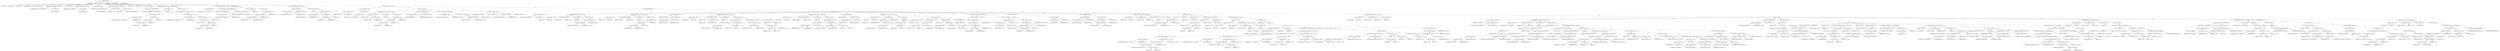 digraph "mainSort" {  
"111669149724" [label = <(METHOD,mainSort)<SUB>1157</SUB>> ]
"115964117006" [label = <(PARAM,this)<SUB>1157</SUB>> ]
"25769803965" [label = <(BLOCK,&lt;empty&gt;,&lt;empty&gt;)<SUB>1157</SUB>> ]
"94489280607" [label = <(LOCAL,int i: int)<SUB>1158</SUB>> ]
"94489280608" [label = <(LOCAL,int j: int)<SUB>1158</SUB>> ]
"94489280609" [label = <(LOCAL,int ss: int)<SUB>1158</SUB>> ]
"94489280610" [label = <(LOCAL,int sb: int)<SUB>1158</SUB>> ]
"94489280611" [label = <(LOCAL,int[] runningOrder: int[])<SUB>1159</SUB>> ]
"30064772404" [label = <(&lt;operator&gt;.assignment,int[] runningOrder = new int[256])<SUB>1159</SUB>> ]
"68719477975" [label = <(IDENTIFIER,runningOrder,int[] runningOrder = new int[256])<SUB>1159</SUB>> ]
"30064772405" [label = <(&lt;operator&gt;.alloc,new int[256])> ]
"90194313562" [label = <(LITERAL,256,new int[256])<SUB>1159</SUB>> ]
"94489280612" [label = <(LOCAL,int[] copy: int[])<SUB>1160</SUB>> ]
"30064772406" [label = <(&lt;operator&gt;.assignment,int[] copy = new int[256])<SUB>1160</SUB>> ]
"68719477976" [label = <(IDENTIFIER,copy,int[] copy = new int[256])<SUB>1160</SUB>> ]
"30064772407" [label = <(&lt;operator&gt;.alloc,new int[256])> ]
"90194313563" [label = <(LITERAL,256,new int[256])<SUB>1160</SUB>> ]
"94489280613" [label = <(LOCAL,boolean[] bigDone: boolean[])<SUB>1161</SUB>> ]
"30064772408" [label = <(&lt;operator&gt;.assignment,boolean[] bigDone = new boolean[256])<SUB>1161</SUB>> ]
"68719477977" [label = <(IDENTIFIER,bigDone,boolean[] bigDone = new boolean[256])<SUB>1161</SUB>> ]
"30064772409" [label = <(&lt;operator&gt;.alloc,new boolean[256])> ]
"90194313564" [label = <(LITERAL,256,new boolean[256])<SUB>1161</SUB>> ]
"94489280614" [label = <(LOCAL,int c1: int)<SUB>1162</SUB>> ]
"94489280615" [label = <(LOCAL,int c2: int)<SUB>1162</SUB>> ]
"94489280616" [label = <(LOCAL,int numQSorted: int)<SUB>1163</SUB>> ]
"47244640431" [label = <(CONTROL_STRUCTURE,FOR,for (i = 0; Some(i &lt; NUM_OVERSHOOT_BYTES); i++))<SUB>1172</SUB>> ]
"30064772410" [label = <(&lt;operator&gt;.assignment,i = 0)<SUB>1172</SUB>> ]
"68719477978" [label = <(IDENTIFIER,i,i = 0)<SUB>1172</SUB>> ]
"90194313565" [label = <(LITERAL,0,i = 0)<SUB>1172</SUB>> ]
"30064772411" [label = <(&lt;operator&gt;.lessThan,i &lt; NUM_OVERSHOOT_BYTES)<SUB>1172</SUB>> ]
"68719477979" [label = <(IDENTIFIER,i,i &lt; NUM_OVERSHOOT_BYTES)<SUB>1172</SUB>> ]
"68719477980" [label = <(IDENTIFIER,NUM_OVERSHOOT_BYTES,i &lt; NUM_OVERSHOOT_BYTES)<SUB>1172</SUB>> ]
"30064772412" [label = <(&lt;operator&gt;.postIncrement,i++)<SUB>1172</SUB>> ]
"68719477981" [label = <(IDENTIFIER,i,i++)<SUB>1172</SUB>> ]
"25769803966" [label = <(BLOCK,&lt;empty&gt;,&lt;empty&gt;)<SUB>1172</SUB>> ]
"30064772413" [label = <(&lt;operator&gt;.assignment,block[last + i + 2] = block[(i % (last + 1)) + 1])<SUB>1173</SUB>> ]
"30064772414" [label = <(&lt;operator&gt;.indexAccess,block[last + i + 2])<SUB>1173</SUB>> ]
"30064772415" [label = <(&lt;operator&gt;.fieldAccess,this.block)<SUB>1173</SUB>> ]
"68719477982" [label = <(IDENTIFIER,this,block[last + i + 2] = block[(i % (last + 1)) + 1])> ]
"55834575091" [label = <(FIELD_IDENTIFIER,block,block)<SUB>1173</SUB>> ]
"30064772416" [label = <(&lt;operator&gt;.addition,last + i + 2)<SUB>1173</SUB>> ]
"30064772417" [label = <(&lt;operator&gt;.addition,last + i)<SUB>1173</SUB>> ]
"30064772418" [label = <(&lt;operator&gt;.fieldAccess,this.last)<SUB>1173</SUB>> ]
"68719477983" [label = <(IDENTIFIER,this,last + i)> ]
"55834575092" [label = <(FIELD_IDENTIFIER,last,last)<SUB>1173</SUB>> ]
"68719477984" [label = <(IDENTIFIER,i,last + i)<SUB>1173</SUB>> ]
"90194313566" [label = <(LITERAL,2,last + i + 2)<SUB>1173</SUB>> ]
"30064772419" [label = <(&lt;operator&gt;.indexAccess,block[(i % (last + 1)) + 1])<SUB>1173</SUB>> ]
"30064772420" [label = <(&lt;operator&gt;.fieldAccess,this.block)<SUB>1173</SUB>> ]
"68719477985" [label = <(IDENTIFIER,this,block[last + i + 2] = block[(i % (last + 1)) + 1])> ]
"55834575093" [label = <(FIELD_IDENTIFIER,block,block)<SUB>1173</SUB>> ]
"30064772421" [label = <(&lt;operator&gt;.addition,(i % (last + 1)) + 1)<SUB>1173</SUB>> ]
"30064772422" [label = <(&lt;operator&gt;.modulo,i % (last + 1))<SUB>1173</SUB>> ]
"68719477986" [label = <(IDENTIFIER,i,i % (last + 1))<SUB>1173</SUB>> ]
"30064772423" [label = <(&lt;operator&gt;.addition,last + 1)<SUB>1173</SUB>> ]
"30064772424" [label = <(&lt;operator&gt;.fieldAccess,this.last)<SUB>1173</SUB>> ]
"68719477987" [label = <(IDENTIFIER,this,last + 1)> ]
"55834575094" [label = <(FIELD_IDENTIFIER,last,last)<SUB>1173</SUB>> ]
"90194313567" [label = <(LITERAL,1,last + 1)<SUB>1173</SUB>> ]
"90194313568" [label = <(LITERAL,1,(i % (last + 1)) + 1)<SUB>1173</SUB>> ]
"47244640432" [label = <(CONTROL_STRUCTURE,FOR,for (i = 0; Some(i &lt;= last + NUM_OVERSHOOT_BYTES); i++))<SUB>1175</SUB>> ]
"30064772425" [label = <(&lt;operator&gt;.assignment,i = 0)<SUB>1175</SUB>> ]
"68719477988" [label = <(IDENTIFIER,i,i = 0)<SUB>1175</SUB>> ]
"90194313569" [label = <(LITERAL,0,i = 0)<SUB>1175</SUB>> ]
"30064772426" [label = <(&lt;operator&gt;.lessEqualsThan,i &lt;= last + NUM_OVERSHOOT_BYTES)<SUB>1175</SUB>> ]
"68719477989" [label = <(IDENTIFIER,i,i &lt;= last + NUM_OVERSHOOT_BYTES)<SUB>1175</SUB>> ]
"30064772427" [label = <(&lt;operator&gt;.addition,last + NUM_OVERSHOOT_BYTES)<SUB>1175</SUB>> ]
"30064772428" [label = <(&lt;operator&gt;.fieldAccess,this.last)<SUB>1175</SUB>> ]
"68719477990" [label = <(IDENTIFIER,this,last + NUM_OVERSHOOT_BYTES)> ]
"55834575095" [label = <(FIELD_IDENTIFIER,last,last)<SUB>1175</SUB>> ]
"68719477991" [label = <(IDENTIFIER,NUM_OVERSHOOT_BYTES,last + NUM_OVERSHOOT_BYTES)<SUB>1175</SUB>> ]
"30064772429" [label = <(&lt;operator&gt;.postIncrement,i++)<SUB>1175</SUB>> ]
"68719477992" [label = <(IDENTIFIER,i,i++)<SUB>1175</SUB>> ]
"25769803967" [label = <(BLOCK,&lt;empty&gt;,&lt;empty&gt;)<SUB>1175</SUB>> ]
"30064772430" [label = <(&lt;operator&gt;.assignment,quadrant[i] = 0)<SUB>1176</SUB>> ]
"30064772431" [label = <(&lt;operator&gt;.indexAccess,quadrant[i])<SUB>1176</SUB>> ]
"30064772432" [label = <(&lt;operator&gt;.fieldAccess,this.quadrant)<SUB>1176</SUB>> ]
"68719477993" [label = <(IDENTIFIER,this,quadrant[i] = 0)> ]
"55834575096" [label = <(FIELD_IDENTIFIER,quadrant,quadrant)<SUB>1176</SUB>> ]
"68719477994" [label = <(IDENTIFIER,i,quadrant[i] = 0)<SUB>1176</SUB>> ]
"90194313570" [label = <(LITERAL,0,quadrant[i] = 0)<SUB>1176</SUB>> ]
"30064772433" [label = <(&lt;operator&gt;.assignment,block[0] = (char) (block[last + 1]))<SUB>1179</SUB>> ]
"30064772434" [label = <(&lt;operator&gt;.indexAccess,block[0])<SUB>1179</SUB>> ]
"30064772435" [label = <(&lt;operator&gt;.fieldAccess,this.block)<SUB>1179</SUB>> ]
"68719477995" [label = <(IDENTIFIER,this,block[0] = (char) (block[last + 1]))> ]
"55834575097" [label = <(FIELD_IDENTIFIER,block,block)<SUB>1179</SUB>> ]
"90194313571" [label = <(LITERAL,0,block[0] = (char) (block[last + 1]))<SUB>1179</SUB>> ]
"30064772436" [label = <(&lt;operator&gt;.cast,(char) (block[last + 1]))<SUB>1179</SUB>> ]
"180388626463" [label = <(TYPE_REF,char,char)<SUB>1179</SUB>> ]
"30064772437" [label = <(&lt;operator&gt;.indexAccess,block[last + 1])<SUB>1179</SUB>> ]
"30064772438" [label = <(&lt;operator&gt;.fieldAccess,this.block)<SUB>1179</SUB>> ]
"68719477996" [label = <(IDENTIFIER,this,(char) (block[last + 1]))> ]
"55834575098" [label = <(FIELD_IDENTIFIER,block,block)<SUB>1179</SUB>> ]
"30064772439" [label = <(&lt;operator&gt;.addition,last + 1)<SUB>1179</SUB>> ]
"30064772440" [label = <(&lt;operator&gt;.fieldAccess,this.last)<SUB>1179</SUB>> ]
"68719477997" [label = <(IDENTIFIER,this,last + 1)> ]
"55834575099" [label = <(FIELD_IDENTIFIER,last,last)<SUB>1179</SUB>> ]
"90194313572" [label = <(LITERAL,1,last + 1)<SUB>1179</SUB>> ]
"47244640433" [label = <(CONTROL_STRUCTURE,IF,if (last &lt; 4000))<SUB>1181</SUB>> ]
"30064772441" [label = <(&lt;operator&gt;.lessThan,last &lt; 4000)<SUB>1181</SUB>> ]
"30064772442" [label = <(&lt;operator&gt;.fieldAccess,this.last)<SUB>1181</SUB>> ]
"68719477998" [label = <(IDENTIFIER,this,last &lt; 4000)> ]
"55834575100" [label = <(FIELD_IDENTIFIER,last,last)<SUB>1181</SUB>> ]
"90194313573" [label = <(LITERAL,4000,last &lt; 4000)<SUB>1181</SUB>> ]
"25769803968" [label = <(BLOCK,&lt;empty&gt;,&lt;empty&gt;)<SUB>1181</SUB>> ]
"47244640434" [label = <(CONTROL_STRUCTURE,FOR,for (i = 0; Some(i &lt;= last); i++))<SUB>1186</SUB>> ]
"30064772443" [label = <(&lt;operator&gt;.assignment,i = 0)<SUB>1186</SUB>> ]
"68719477999" [label = <(IDENTIFIER,i,i = 0)<SUB>1186</SUB>> ]
"90194313574" [label = <(LITERAL,0,i = 0)<SUB>1186</SUB>> ]
"30064772444" [label = <(&lt;operator&gt;.lessEqualsThan,i &lt;= last)<SUB>1186</SUB>> ]
"68719478000" [label = <(IDENTIFIER,i,i &lt;= last)<SUB>1186</SUB>> ]
"30064772445" [label = <(&lt;operator&gt;.fieldAccess,this.last)<SUB>1186</SUB>> ]
"68719478001" [label = <(IDENTIFIER,this,i &lt;= last)> ]
"55834575101" [label = <(FIELD_IDENTIFIER,last,last)<SUB>1186</SUB>> ]
"30064772446" [label = <(&lt;operator&gt;.postIncrement,i++)<SUB>1186</SUB>> ]
"68719478002" [label = <(IDENTIFIER,i,i++)<SUB>1186</SUB>> ]
"25769803969" [label = <(BLOCK,&lt;empty&gt;,&lt;empty&gt;)<SUB>1186</SUB>> ]
"30064772447" [label = <(&lt;operator&gt;.assignment,zptr[i] = i)<SUB>1187</SUB>> ]
"30064772448" [label = <(&lt;operator&gt;.indexAccess,zptr[i])<SUB>1187</SUB>> ]
"30064772449" [label = <(&lt;operator&gt;.fieldAccess,this.zptr)<SUB>1187</SUB>> ]
"68719478003" [label = <(IDENTIFIER,this,zptr[i] = i)> ]
"55834575102" [label = <(FIELD_IDENTIFIER,zptr,zptr)<SUB>1187</SUB>> ]
"68719478004" [label = <(IDENTIFIER,i,zptr[i] = i)<SUB>1187</SUB>> ]
"68719478005" [label = <(IDENTIFIER,i,zptr[i] = i)<SUB>1187</SUB>> ]
"30064772450" [label = <(&lt;operator&gt;.assignment,this.firstAttempt = false)<SUB>1189</SUB>> ]
"30064772451" [label = <(&lt;operator&gt;.fieldAccess,this.firstAttempt)<SUB>1189</SUB>> ]
"68719478006" [label = <(IDENTIFIER,this,this.firstAttempt = false)> ]
"55834575103" [label = <(FIELD_IDENTIFIER,firstAttempt,firstAttempt)<SUB>1189</SUB>> ]
"90194313575" [label = <(LITERAL,false,this.firstAttempt = false)<SUB>1189</SUB>> ]
"30064772452" [label = <(&lt;operator&gt;.assignment,this.workDone = workLimit = 0)<SUB>1190</SUB>> ]
"30064772453" [label = <(&lt;operator&gt;.fieldAccess,this.workDone)<SUB>1190</SUB>> ]
"68719478007" [label = <(IDENTIFIER,this,this.workDone = workLimit = 0)> ]
"55834575104" [label = <(FIELD_IDENTIFIER,workDone,workDone)<SUB>1190</SUB>> ]
"30064772454" [label = <(&lt;operator&gt;.assignment,this.workLimit = 0)<SUB>1190</SUB>> ]
"30064772455" [label = <(&lt;operator&gt;.fieldAccess,this.workLimit)<SUB>1190</SUB>> ]
"68719478008" [label = <(IDENTIFIER,this,this.workLimit = 0)> ]
"55834575105" [label = <(FIELD_IDENTIFIER,workLimit,workLimit)<SUB>1190</SUB>> ]
"90194313576" [label = <(LITERAL,0,this.workLimit = 0)<SUB>1190</SUB>> ]
"30064772456" [label = <(simpleSort,this.simpleSort(0, last, 0))<SUB>1191</SUB>> ]
"68719476796" [label = <(IDENTIFIER,this,this.simpleSort(0, last, 0))<SUB>1191</SUB>> ]
"90194313577" [label = <(LITERAL,0,this.simpleSort(0, last, 0))<SUB>1191</SUB>> ]
"30064772457" [label = <(&lt;operator&gt;.fieldAccess,this.last)<SUB>1191</SUB>> ]
"68719478009" [label = <(IDENTIFIER,this,this.simpleSort(0, last, 0))> ]
"55834575106" [label = <(FIELD_IDENTIFIER,last,last)<SUB>1191</SUB>> ]
"90194313578" [label = <(LITERAL,0,this.simpleSort(0, last, 0))<SUB>1191</SUB>> ]
"47244640435" [label = <(CONTROL_STRUCTURE,ELSE,else)<SUB>1192</SUB>> ]
"25769803970" [label = <(BLOCK,&lt;empty&gt;,&lt;empty&gt;)<SUB>1192</SUB>> ]
"30064772458" [label = <(&lt;operator&gt;.assignment,numQSorted = 0)<SUB>1193</SUB>> ]
"68719478010" [label = <(IDENTIFIER,numQSorted,numQSorted = 0)<SUB>1193</SUB>> ]
"90194313579" [label = <(LITERAL,0,numQSorted = 0)<SUB>1193</SUB>> ]
"47244640436" [label = <(CONTROL_STRUCTURE,FOR,for (i = 0; Some(i &lt;= 255); i++))<SUB>1194</SUB>> ]
"30064772459" [label = <(&lt;operator&gt;.assignment,i = 0)<SUB>1194</SUB>> ]
"68719478011" [label = <(IDENTIFIER,i,i = 0)<SUB>1194</SUB>> ]
"90194313580" [label = <(LITERAL,0,i = 0)<SUB>1194</SUB>> ]
"30064772460" [label = <(&lt;operator&gt;.lessEqualsThan,i &lt;= 255)<SUB>1194</SUB>> ]
"68719478012" [label = <(IDENTIFIER,i,i &lt;= 255)<SUB>1194</SUB>> ]
"90194313581" [label = <(LITERAL,255,i &lt;= 255)<SUB>1194</SUB>> ]
"30064772461" [label = <(&lt;operator&gt;.postIncrement,i++)<SUB>1194</SUB>> ]
"68719478013" [label = <(IDENTIFIER,i,i++)<SUB>1194</SUB>> ]
"25769803971" [label = <(BLOCK,&lt;empty&gt;,&lt;empty&gt;)<SUB>1194</SUB>> ]
"30064772462" [label = <(&lt;operator&gt;.assignment,bigDone[i] = false)<SUB>1195</SUB>> ]
"30064772463" [label = <(&lt;operator&gt;.indexAccess,bigDone[i])<SUB>1195</SUB>> ]
"68719478014" [label = <(IDENTIFIER,bigDone,bigDone[i] = false)<SUB>1195</SUB>> ]
"68719478015" [label = <(IDENTIFIER,i,bigDone[i] = false)<SUB>1195</SUB>> ]
"90194313582" [label = <(LITERAL,false,bigDone[i] = false)<SUB>1195</SUB>> ]
"47244640437" [label = <(CONTROL_STRUCTURE,FOR,for (i = 0; Some(i &lt;= 65536); i++))<SUB>1198</SUB>> ]
"30064772464" [label = <(&lt;operator&gt;.assignment,i = 0)<SUB>1198</SUB>> ]
"68719478016" [label = <(IDENTIFIER,i,i = 0)<SUB>1198</SUB>> ]
"90194313583" [label = <(LITERAL,0,i = 0)<SUB>1198</SUB>> ]
"30064772465" [label = <(&lt;operator&gt;.lessEqualsThan,i &lt;= 65536)<SUB>1198</SUB>> ]
"68719478017" [label = <(IDENTIFIER,i,i &lt;= 65536)<SUB>1198</SUB>> ]
"90194313584" [label = <(LITERAL,65536,i &lt;= 65536)<SUB>1198</SUB>> ]
"30064772466" [label = <(&lt;operator&gt;.postIncrement,i++)<SUB>1198</SUB>> ]
"68719478018" [label = <(IDENTIFIER,i,i++)<SUB>1198</SUB>> ]
"25769803972" [label = <(BLOCK,&lt;empty&gt;,&lt;empty&gt;)<SUB>1198</SUB>> ]
"30064772467" [label = <(&lt;operator&gt;.assignment,ftab[i] = 0)<SUB>1199</SUB>> ]
"30064772468" [label = <(&lt;operator&gt;.indexAccess,ftab[i])<SUB>1199</SUB>> ]
"30064772469" [label = <(&lt;operator&gt;.fieldAccess,this.ftab)<SUB>1199</SUB>> ]
"68719478019" [label = <(IDENTIFIER,this,ftab[i] = 0)> ]
"55834575107" [label = <(FIELD_IDENTIFIER,ftab,ftab)<SUB>1199</SUB>> ]
"68719478020" [label = <(IDENTIFIER,i,ftab[i] = 0)<SUB>1199</SUB>> ]
"90194313585" [label = <(LITERAL,0,ftab[i] = 0)<SUB>1199</SUB>> ]
"30064772470" [label = <(&lt;operator&gt;.assignment,c1 = block[0])<SUB>1202</SUB>> ]
"68719478021" [label = <(IDENTIFIER,c1,c1 = block[0])<SUB>1202</SUB>> ]
"30064772471" [label = <(&lt;operator&gt;.indexAccess,block[0])<SUB>1202</SUB>> ]
"30064772472" [label = <(&lt;operator&gt;.fieldAccess,this.block)<SUB>1202</SUB>> ]
"68719478022" [label = <(IDENTIFIER,this,c1 = block[0])> ]
"55834575108" [label = <(FIELD_IDENTIFIER,block,block)<SUB>1202</SUB>> ]
"90194313586" [label = <(LITERAL,0,c1 = block[0])<SUB>1202</SUB>> ]
"47244640438" [label = <(CONTROL_STRUCTURE,FOR,for (i = 0; Some(i &lt;= last); i++))<SUB>1203</SUB>> ]
"30064772473" [label = <(&lt;operator&gt;.assignment,i = 0)<SUB>1203</SUB>> ]
"68719478023" [label = <(IDENTIFIER,i,i = 0)<SUB>1203</SUB>> ]
"90194313587" [label = <(LITERAL,0,i = 0)<SUB>1203</SUB>> ]
"30064772474" [label = <(&lt;operator&gt;.lessEqualsThan,i &lt;= last)<SUB>1203</SUB>> ]
"68719478024" [label = <(IDENTIFIER,i,i &lt;= last)<SUB>1203</SUB>> ]
"30064772475" [label = <(&lt;operator&gt;.fieldAccess,this.last)<SUB>1203</SUB>> ]
"68719478025" [label = <(IDENTIFIER,this,i &lt;= last)> ]
"55834575109" [label = <(FIELD_IDENTIFIER,last,last)<SUB>1203</SUB>> ]
"30064772476" [label = <(&lt;operator&gt;.postIncrement,i++)<SUB>1203</SUB>> ]
"68719478026" [label = <(IDENTIFIER,i,i++)<SUB>1203</SUB>> ]
"25769803973" [label = <(BLOCK,&lt;empty&gt;,&lt;empty&gt;)<SUB>1203</SUB>> ]
"30064772477" [label = <(&lt;operator&gt;.assignment,c2 = block[i + 1])<SUB>1204</SUB>> ]
"68719478027" [label = <(IDENTIFIER,c2,c2 = block[i + 1])<SUB>1204</SUB>> ]
"30064772478" [label = <(&lt;operator&gt;.indexAccess,block[i + 1])<SUB>1204</SUB>> ]
"30064772479" [label = <(&lt;operator&gt;.fieldAccess,this.block)<SUB>1204</SUB>> ]
"68719478028" [label = <(IDENTIFIER,this,c2 = block[i + 1])> ]
"55834575110" [label = <(FIELD_IDENTIFIER,block,block)<SUB>1204</SUB>> ]
"30064772480" [label = <(&lt;operator&gt;.addition,i + 1)<SUB>1204</SUB>> ]
"68719478029" [label = <(IDENTIFIER,i,i + 1)<SUB>1204</SUB>> ]
"90194313588" [label = <(LITERAL,1,i + 1)<SUB>1204</SUB>> ]
"30064772481" [label = <(&lt;operator&gt;.postIncrement,ftab[(c1 &lt;&lt; 8) + c2]++)<SUB>1205</SUB>> ]
"30064772482" [label = <(&lt;operator&gt;.indexAccess,ftab[(c1 &lt;&lt; 8) + c2])<SUB>1205</SUB>> ]
"30064772483" [label = <(&lt;operator&gt;.fieldAccess,this.ftab)<SUB>1205</SUB>> ]
"68719478030" [label = <(IDENTIFIER,this,ftab[(c1 &lt;&lt; 8) + c2]++)> ]
"55834575111" [label = <(FIELD_IDENTIFIER,ftab,ftab)<SUB>1205</SUB>> ]
"30064772484" [label = <(&lt;operator&gt;.addition,(c1 &lt;&lt; 8) + c2)<SUB>1205</SUB>> ]
"30064772485" [label = <(&lt;operator&gt;.shiftLeft,c1 &lt;&lt; 8)<SUB>1205</SUB>> ]
"68719478031" [label = <(IDENTIFIER,c1,c1 &lt;&lt; 8)<SUB>1205</SUB>> ]
"90194313589" [label = <(LITERAL,8,c1 &lt;&lt; 8)<SUB>1205</SUB>> ]
"68719478032" [label = <(IDENTIFIER,c2,(c1 &lt;&lt; 8) + c2)<SUB>1205</SUB>> ]
"30064772486" [label = <(&lt;operator&gt;.assignment,c1 = c2)<SUB>1206</SUB>> ]
"68719478033" [label = <(IDENTIFIER,c1,c1 = c2)<SUB>1206</SUB>> ]
"68719478034" [label = <(IDENTIFIER,c2,c1 = c2)<SUB>1206</SUB>> ]
"47244640439" [label = <(CONTROL_STRUCTURE,FOR,for (i = 1; Some(i &lt;= 65536); i++))<SUB>1209</SUB>> ]
"30064772487" [label = <(&lt;operator&gt;.assignment,i = 1)<SUB>1209</SUB>> ]
"68719478035" [label = <(IDENTIFIER,i,i = 1)<SUB>1209</SUB>> ]
"90194313590" [label = <(LITERAL,1,i = 1)<SUB>1209</SUB>> ]
"30064772488" [label = <(&lt;operator&gt;.lessEqualsThan,i &lt;= 65536)<SUB>1209</SUB>> ]
"68719478036" [label = <(IDENTIFIER,i,i &lt;= 65536)<SUB>1209</SUB>> ]
"90194313591" [label = <(LITERAL,65536,i &lt;= 65536)<SUB>1209</SUB>> ]
"30064772489" [label = <(&lt;operator&gt;.postIncrement,i++)<SUB>1209</SUB>> ]
"68719478037" [label = <(IDENTIFIER,i,i++)<SUB>1209</SUB>> ]
"25769803974" [label = <(BLOCK,&lt;empty&gt;,&lt;empty&gt;)<SUB>1209</SUB>> ]
"30064772490" [label = <(&lt;operator&gt;.assignmentPlus,ftab[i] += ftab[i - 1])<SUB>1210</SUB>> ]
"30064772491" [label = <(&lt;operator&gt;.indexAccess,ftab[i])<SUB>1210</SUB>> ]
"30064772492" [label = <(&lt;operator&gt;.fieldAccess,this.ftab)<SUB>1210</SUB>> ]
"68719478038" [label = <(IDENTIFIER,this,ftab[i] += ftab[i - 1])> ]
"55834575112" [label = <(FIELD_IDENTIFIER,ftab,ftab)<SUB>1210</SUB>> ]
"68719478039" [label = <(IDENTIFIER,i,ftab[i] += ftab[i - 1])<SUB>1210</SUB>> ]
"30064772493" [label = <(&lt;operator&gt;.indexAccess,ftab[i - 1])<SUB>1210</SUB>> ]
"30064772494" [label = <(&lt;operator&gt;.fieldAccess,this.ftab)<SUB>1210</SUB>> ]
"68719478040" [label = <(IDENTIFIER,this,ftab[i] += ftab[i - 1])> ]
"55834575113" [label = <(FIELD_IDENTIFIER,ftab,ftab)<SUB>1210</SUB>> ]
"30064772495" [label = <(&lt;operator&gt;.subtraction,i - 1)<SUB>1210</SUB>> ]
"68719478041" [label = <(IDENTIFIER,i,i - 1)<SUB>1210</SUB>> ]
"90194313592" [label = <(LITERAL,1,i - 1)<SUB>1210</SUB>> ]
"30064772496" [label = <(&lt;operator&gt;.assignment,c1 = block[1])<SUB>1213</SUB>> ]
"68719478042" [label = <(IDENTIFIER,c1,c1 = block[1])<SUB>1213</SUB>> ]
"30064772497" [label = <(&lt;operator&gt;.indexAccess,block[1])<SUB>1213</SUB>> ]
"30064772498" [label = <(&lt;operator&gt;.fieldAccess,this.block)<SUB>1213</SUB>> ]
"68719478043" [label = <(IDENTIFIER,this,c1 = block[1])> ]
"55834575114" [label = <(FIELD_IDENTIFIER,block,block)<SUB>1213</SUB>> ]
"90194313593" [label = <(LITERAL,1,c1 = block[1])<SUB>1213</SUB>> ]
"47244640440" [label = <(CONTROL_STRUCTURE,FOR,for (i = 0; Some(i &lt; last); i++))<SUB>1214</SUB>> ]
"30064772499" [label = <(&lt;operator&gt;.assignment,i = 0)<SUB>1214</SUB>> ]
"68719478044" [label = <(IDENTIFIER,i,i = 0)<SUB>1214</SUB>> ]
"90194313594" [label = <(LITERAL,0,i = 0)<SUB>1214</SUB>> ]
"30064772500" [label = <(&lt;operator&gt;.lessThan,i &lt; last)<SUB>1214</SUB>> ]
"68719478045" [label = <(IDENTIFIER,i,i &lt; last)<SUB>1214</SUB>> ]
"30064772501" [label = <(&lt;operator&gt;.fieldAccess,this.last)<SUB>1214</SUB>> ]
"68719478046" [label = <(IDENTIFIER,this,i &lt; last)> ]
"55834575115" [label = <(FIELD_IDENTIFIER,last,last)<SUB>1214</SUB>> ]
"30064772502" [label = <(&lt;operator&gt;.postIncrement,i++)<SUB>1214</SUB>> ]
"68719478047" [label = <(IDENTIFIER,i,i++)<SUB>1214</SUB>> ]
"25769803975" [label = <(BLOCK,&lt;empty&gt;,&lt;empty&gt;)<SUB>1214</SUB>> ]
"30064772503" [label = <(&lt;operator&gt;.assignment,c2 = block[i + 2])<SUB>1215</SUB>> ]
"68719478048" [label = <(IDENTIFIER,c2,c2 = block[i + 2])<SUB>1215</SUB>> ]
"30064772504" [label = <(&lt;operator&gt;.indexAccess,block[i + 2])<SUB>1215</SUB>> ]
"30064772505" [label = <(&lt;operator&gt;.fieldAccess,this.block)<SUB>1215</SUB>> ]
"68719478049" [label = <(IDENTIFIER,this,c2 = block[i + 2])> ]
"55834575116" [label = <(FIELD_IDENTIFIER,block,block)<SUB>1215</SUB>> ]
"30064772506" [label = <(&lt;operator&gt;.addition,i + 2)<SUB>1215</SUB>> ]
"68719478050" [label = <(IDENTIFIER,i,i + 2)<SUB>1215</SUB>> ]
"90194313595" [label = <(LITERAL,2,i + 2)<SUB>1215</SUB>> ]
"30064772507" [label = <(&lt;operator&gt;.assignment,j = (c1 &lt;&lt; 8) + c2)<SUB>1216</SUB>> ]
"68719478051" [label = <(IDENTIFIER,j,j = (c1 &lt;&lt; 8) + c2)<SUB>1216</SUB>> ]
"30064772508" [label = <(&lt;operator&gt;.addition,(c1 &lt;&lt; 8) + c2)<SUB>1216</SUB>> ]
"30064772509" [label = <(&lt;operator&gt;.shiftLeft,c1 &lt;&lt; 8)<SUB>1216</SUB>> ]
"68719478052" [label = <(IDENTIFIER,c1,c1 &lt;&lt; 8)<SUB>1216</SUB>> ]
"90194313596" [label = <(LITERAL,8,c1 &lt;&lt; 8)<SUB>1216</SUB>> ]
"68719478053" [label = <(IDENTIFIER,c2,(c1 &lt;&lt; 8) + c2)<SUB>1216</SUB>> ]
"30064772510" [label = <(&lt;operator&gt;.assignment,c1 = c2)<SUB>1217</SUB>> ]
"68719478054" [label = <(IDENTIFIER,c1,c1 = c2)<SUB>1217</SUB>> ]
"68719478055" [label = <(IDENTIFIER,c2,c1 = c2)<SUB>1217</SUB>> ]
"30064772511" [label = <(&lt;operator&gt;.postDecrement,ftab[j]--)<SUB>1218</SUB>> ]
"30064772512" [label = <(&lt;operator&gt;.indexAccess,ftab[j])<SUB>1218</SUB>> ]
"30064772513" [label = <(&lt;operator&gt;.fieldAccess,this.ftab)<SUB>1218</SUB>> ]
"68719478056" [label = <(IDENTIFIER,this,ftab[j]--)> ]
"55834575117" [label = <(FIELD_IDENTIFIER,ftab,ftab)<SUB>1218</SUB>> ]
"68719478057" [label = <(IDENTIFIER,j,ftab[j]--)<SUB>1218</SUB>> ]
"30064772514" [label = <(&lt;operator&gt;.assignment,zptr[ftab[j]] = i)<SUB>1219</SUB>> ]
"30064772515" [label = <(&lt;operator&gt;.indexAccess,zptr[ftab[j]])<SUB>1219</SUB>> ]
"30064772516" [label = <(&lt;operator&gt;.fieldAccess,this.zptr)<SUB>1219</SUB>> ]
"68719478058" [label = <(IDENTIFIER,this,zptr[ftab[j]] = i)> ]
"55834575118" [label = <(FIELD_IDENTIFIER,zptr,zptr)<SUB>1219</SUB>> ]
"30064772517" [label = <(&lt;operator&gt;.indexAccess,ftab[j])<SUB>1219</SUB>> ]
"30064772518" [label = <(&lt;operator&gt;.fieldAccess,this.ftab)<SUB>1219</SUB>> ]
"68719478059" [label = <(IDENTIFIER,this,zptr[ftab[j]] = i)> ]
"55834575119" [label = <(FIELD_IDENTIFIER,ftab,ftab)<SUB>1219</SUB>> ]
"68719478060" [label = <(IDENTIFIER,j,zptr[ftab[j]] = i)<SUB>1219</SUB>> ]
"68719478061" [label = <(IDENTIFIER,i,zptr[ftab[j]] = i)<SUB>1219</SUB>> ]
"30064772519" [label = <(&lt;operator&gt;.assignment,j = ((block[last + 1]) &lt;&lt; 8) + (block[1]))<SUB>1222</SUB>> ]
"68719478062" [label = <(IDENTIFIER,j,j = ((block[last + 1]) &lt;&lt; 8) + (block[1]))<SUB>1222</SUB>> ]
"30064772520" [label = <(&lt;operator&gt;.addition,((block[last + 1]) &lt;&lt; 8) + (block[1]))<SUB>1222</SUB>> ]
"30064772521" [label = <(&lt;operator&gt;.shiftLeft,(block[last + 1]) &lt;&lt; 8)<SUB>1222</SUB>> ]
"30064772522" [label = <(&lt;operator&gt;.indexAccess,block[last + 1])<SUB>1222</SUB>> ]
"30064772523" [label = <(&lt;operator&gt;.fieldAccess,this.block)<SUB>1222</SUB>> ]
"68719478063" [label = <(IDENTIFIER,this,(block[last + 1]) &lt;&lt; 8)> ]
"55834575120" [label = <(FIELD_IDENTIFIER,block,block)<SUB>1222</SUB>> ]
"30064772524" [label = <(&lt;operator&gt;.addition,last + 1)<SUB>1222</SUB>> ]
"30064772525" [label = <(&lt;operator&gt;.fieldAccess,this.last)<SUB>1222</SUB>> ]
"68719478064" [label = <(IDENTIFIER,this,last + 1)> ]
"55834575121" [label = <(FIELD_IDENTIFIER,last,last)<SUB>1222</SUB>> ]
"90194313597" [label = <(LITERAL,1,last + 1)<SUB>1222</SUB>> ]
"90194313598" [label = <(LITERAL,8,(block[last + 1]) &lt;&lt; 8)<SUB>1222</SUB>> ]
"30064772526" [label = <(&lt;operator&gt;.indexAccess,block[1])<SUB>1222</SUB>> ]
"30064772527" [label = <(&lt;operator&gt;.fieldAccess,this.block)<SUB>1222</SUB>> ]
"68719478065" [label = <(IDENTIFIER,this,((block[last + 1]) &lt;&lt; 8) + (block[1]))> ]
"55834575122" [label = <(FIELD_IDENTIFIER,block,block)<SUB>1222</SUB>> ]
"90194313599" [label = <(LITERAL,1,((block[last + 1]) &lt;&lt; 8) + (block[1]))<SUB>1222</SUB>> ]
"30064772528" [label = <(&lt;operator&gt;.postDecrement,ftab[j]--)<SUB>1223</SUB>> ]
"30064772529" [label = <(&lt;operator&gt;.indexAccess,ftab[j])<SUB>1223</SUB>> ]
"30064772530" [label = <(&lt;operator&gt;.fieldAccess,this.ftab)<SUB>1223</SUB>> ]
"68719478066" [label = <(IDENTIFIER,this,ftab[j]--)> ]
"55834575123" [label = <(FIELD_IDENTIFIER,ftab,ftab)<SUB>1223</SUB>> ]
"68719478067" [label = <(IDENTIFIER,j,ftab[j]--)<SUB>1223</SUB>> ]
"30064772531" [label = <(&lt;operator&gt;.assignment,zptr[ftab[j]] = last)<SUB>1224</SUB>> ]
"30064772532" [label = <(&lt;operator&gt;.indexAccess,zptr[ftab[j]])<SUB>1224</SUB>> ]
"30064772533" [label = <(&lt;operator&gt;.fieldAccess,this.zptr)<SUB>1224</SUB>> ]
"68719478068" [label = <(IDENTIFIER,this,zptr[ftab[j]] = last)> ]
"55834575124" [label = <(FIELD_IDENTIFIER,zptr,zptr)<SUB>1224</SUB>> ]
"30064772534" [label = <(&lt;operator&gt;.indexAccess,ftab[j])<SUB>1224</SUB>> ]
"30064772535" [label = <(&lt;operator&gt;.fieldAccess,this.ftab)<SUB>1224</SUB>> ]
"68719478069" [label = <(IDENTIFIER,this,zptr[ftab[j]] = last)> ]
"55834575125" [label = <(FIELD_IDENTIFIER,ftab,ftab)<SUB>1224</SUB>> ]
"68719478070" [label = <(IDENTIFIER,j,zptr[ftab[j]] = last)<SUB>1224</SUB>> ]
"30064772536" [label = <(&lt;operator&gt;.fieldAccess,this.last)<SUB>1224</SUB>> ]
"68719478071" [label = <(IDENTIFIER,this,zptr[ftab[j]] = last)> ]
"55834575126" [label = <(FIELD_IDENTIFIER,last,last)<SUB>1224</SUB>> ]
"47244640441" [label = <(CONTROL_STRUCTURE,FOR,for (i = 0; Some(i &lt;= 255); i++))<SUB>1232</SUB>> ]
"30064772537" [label = <(&lt;operator&gt;.assignment,i = 0)<SUB>1232</SUB>> ]
"68719478072" [label = <(IDENTIFIER,i,i = 0)<SUB>1232</SUB>> ]
"90194313600" [label = <(LITERAL,0,i = 0)<SUB>1232</SUB>> ]
"30064772538" [label = <(&lt;operator&gt;.lessEqualsThan,i &lt;= 255)<SUB>1232</SUB>> ]
"68719478073" [label = <(IDENTIFIER,i,i &lt;= 255)<SUB>1232</SUB>> ]
"90194313601" [label = <(LITERAL,255,i &lt;= 255)<SUB>1232</SUB>> ]
"30064772539" [label = <(&lt;operator&gt;.postIncrement,i++)<SUB>1232</SUB>> ]
"68719478074" [label = <(IDENTIFIER,i,i++)<SUB>1232</SUB>> ]
"25769803976" [label = <(BLOCK,&lt;empty&gt;,&lt;empty&gt;)<SUB>1232</SUB>> ]
"30064772540" [label = <(&lt;operator&gt;.assignment,runningOrder[i] = i)<SUB>1233</SUB>> ]
"30064772541" [label = <(&lt;operator&gt;.indexAccess,runningOrder[i])<SUB>1233</SUB>> ]
"68719478075" [label = <(IDENTIFIER,runningOrder,runningOrder[i] = i)<SUB>1233</SUB>> ]
"68719478076" [label = <(IDENTIFIER,i,runningOrder[i] = i)<SUB>1233</SUB>> ]
"68719478077" [label = <(IDENTIFIER,i,runningOrder[i] = i)<SUB>1233</SUB>> ]
"25769803977" [label = <(BLOCK,&lt;empty&gt;,&lt;empty&gt;)<SUB>1236</SUB>> ]
"94489280617" [label = <(LOCAL,int vv: int)<SUB>1237</SUB>> ]
"94489280618" [label = <(LOCAL,int h: int)<SUB>1238</SUB>> ]
"30064772542" [label = <(&lt;operator&gt;.assignment,int h = 1)<SUB>1238</SUB>> ]
"68719478078" [label = <(IDENTIFIER,h,int h = 1)<SUB>1238</SUB>> ]
"90194313602" [label = <(LITERAL,1,int h = 1)<SUB>1238</SUB>> ]
"47244640442" [label = <(CONTROL_STRUCTURE,DO,do {...} while (h &lt;= 256))<SUB>1239</SUB>> ]
"25769803978" [label = <(BLOCK,&lt;empty&gt;,&lt;empty&gt;)<SUB>1239</SUB>> ]
"30064772543" [label = <(&lt;operator&gt;.assignment,h = 3 * h + 1)<SUB>1240</SUB>> ]
"68719478079" [label = <(IDENTIFIER,h,h = 3 * h + 1)<SUB>1240</SUB>> ]
"30064772544" [label = <(&lt;operator&gt;.addition,3 * h + 1)<SUB>1240</SUB>> ]
"30064772545" [label = <(&lt;operator&gt;.multiplication,3 * h)<SUB>1240</SUB>> ]
"90194313603" [label = <(LITERAL,3,3 * h)<SUB>1240</SUB>> ]
"68719478080" [label = <(IDENTIFIER,h,3 * h)<SUB>1240</SUB>> ]
"90194313604" [label = <(LITERAL,1,3 * h + 1)<SUB>1240</SUB>> ]
"30064772546" [label = <(&lt;operator&gt;.lessEqualsThan,h &lt;= 256)<SUB>1242</SUB>> ]
"68719478081" [label = <(IDENTIFIER,h,h &lt;= 256)<SUB>1242</SUB>> ]
"90194313605" [label = <(LITERAL,256,h &lt;= 256)<SUB>1242</SUB>> ]
"47244640443" [label = <(CONTROL_STRUCTURE,DO,do {...} while (h != 1))<SUB>1243</SUB>> ]
"25769803979" [label = <(BLOCK,&lt;empty&gt;,&lt;empty&gt;)<SUB>1243</SUB>> ]
"30064772547" [label = <(&lt;operator&gt;.assignment,h = h / 3)<SUB>1244</SUB>> ]
"68719478082" [label = <(IDENTIFIER,h,h = h / 3)<SUB>1244</SUB>> ]
"30064772548" [label = <(&lt;operator&gt;.division,h / 3)<SUB>1244</SUB>> ]
"68719478083" [label = <(IDENTIFIER,h,h / 3)<SUB>1244</SUB>> ]
"90194313606" [label = <(LITERAL,3,h / 3)<SUB>1244</SUB>> ]
"47244640444" [label = <(CONTROL_STRUCTURE,FOR,for (i = h; Some(i &lt;= 255); i++))<SUB>1245</SUB>> ]
"30064772549" [label = <(&lt;operator&gt;.assignment,i = h)<SUB>1245</SUB>> ]
"68719478084" [label = <(IDENTIFIER,i,i = h)<SUB>1245</SUB>> ]
"68719478085" [label = <(IDENTIFIER,h,i = h)<SUB>1245</SUB>> ]
"30064772550" [label = <(&lt;operator&gt;.lessEqualsThan,i &lt;= 255)<SUB>1245</SUB>> ]
"68719478086" [label = <(IDENTIFIER,i,i &lt;= 255)<SUB>1245</SUB>> ]
"90194313607" [label = <(LITERAL,255,i &lt;= 255)<SUB>1245</SUB>> ]
"30064772551" [label = <(&lt;operator&gt;.postIncrement,i++)<SUB>1245</SUB>> ]
"68719478087" [label = <(IDENTIFIER,i,i++)<SUB>1245</SUB>> ]
"25769803980" [label = <(BLOCK,&lt;empty&gt;,&lt;empty&gt;)<SUB>1245</SUB>> ]
"30064772552" [label = <(&lt;operator&gt;.assignment,vv = runningOrder[i])<SUB>1246</SUB>> ]
"68719478088" [label = <(IDENTIFIER,vv,vv = runningOrder[i])<SUB>1246</SUB>> ]
"30064772553" [label = <(&lt;operator&gt;.indexAccess,runningOrder[i])<SUB>1246</SUB>> ]
"68719478089" [label = <(IDENTIFIER,runningOrder,vv = runningOrder[i])<SUB>1246</SUB>> ]
"68719478090" [label = <(IDENTIFIER,i,vv = runningOrder[i])<SUB>1246</SUB>> ]
"30064772554" [label = <(&lt;operator&gt;.assignment,j = i)<SUB>1247</SUB>> ]
"68719478091" [label = <(IDENTIFIER,j,j = i)<SUB>1247</SUB>> ]
"68719478092" [label = <(IDENTIFIER,i,j = i)<SUB>1247</SUB>> ]
"47244640445" [label = <(CONTROL_STRUCTURE,WHILE,while ((ftab[((runningOrder[j - h]) + 1) &lt;&lt; 8] - ftab[(runningOrder[j - h]) &lt;&lt; 8]) &gt; (ftab[((vv) + 1) &lt;&lt; 8] - ftab[(vv) &lt;&lt; 8])))<SUB>1248</SUB>> ]
"30064772555" [label = <(&lt;operator&gt;.greaterThan,(ftab[((runningOrder[j - h]) + 1) &lt;&lt; 8] - ftab[...)<SUB>1248</SUB>> ]
"30064772556" [label = <(&lt;operator&gt;.subtraction,ftab[((runningOrder[j - h]) + 1) &lt;&lt; 8] - ftab[(...)<SUB>1248</SUB>> ]
"30064772557" [label = <(&lt;operator&gt;.indexAccess,ftab[((runningOrder[j - h]) + 1) &lt;&lt; 8])<SUB>1248</SUB>> ]
"30064772558" [label = <(&lt;operator&gt;.fieldAccess,this.ftab)<SUB>1248</SUB>> ]
"68719478093" [label = <(IDENTIFIER,this,ftab[((runningOrder[j - h]) + 1) &lt;&lt; 8] - ftab[(...)> ]
"55834575127" [label = <(FIELD_IDENTIFIER,ftab,ftab)<SUB>1248</SUB>> ]
"30064772559" [label = <(&lt;operator&gt;.shiftLeft,((runningOrder[j - h]) + 1) &lt;&lt; 8)<SUB>1248</SUB>> ]
"30064772560" [label = <(&lt;operator&gt;.addition,(runningOrder[j - h]) + 1)<SUB>1248</SUB>> ]
"30064772561" [label = <(&lt;operator&gt;.indexAccess,runningOrder[j - h])<SUB>1248</SUB>> ]
"68719478094" [label = <(IDENTIFIER,runningOrder,(runningOrder[j - h]) + 1)<SUB>1248</SUB>> ]
"30064772562" [label = <(&lt;operator&gt;.subtraction,j - h)<SUB>1248</SUB>> ]
"68719478095" [label = <(IDENTIFIER,j,j - h)<SUB>1248</SUB>> ]
"68719478096" [label = <(IDENTIFIER,h,j - h)<SUB>1248</SUB>> ]
"90194313608" [label = <(LITERAL,1,(runningOrder[j - h]) + 1)<SUB>1248</SUB>> ]
"90194313609" [label = <(LITERAL,8,((runningOrder[j - h]) + 1) &lt;&lt; 8)<SUB>1248</SUB>> ]
"30064772563" [label = <(&lt;operator&gt;.indexAccess,ftab[(runningOrder[j - h]) &lt;&lt; 8])<SUB>1249</SUB>> ]
"30064772564" [label = <(&lt;operator&gt;.fieldAccess,this.ftab)<SUB>1249</SUB>> ]
"68719478097" [label = <(IDENTIFIER,this,ftab[((runningOrder[j - h]) + 1) &lt;&lt; 8] - ftab[(...)> ]
"55834575128" [label = <(FIELD_IDENTIFIER,ftab,ftab)<SUB>1249</SUB>> ]
"30064772565" [label = <(&lt;operator&gt;.shiftLeft,(runningOrder[j - h]) &lt;&lt; 8)<SUB>1249</SUB>> ]
"30064772566" [label = <(&lt;operator&gt;.indexAccess,runningOrder[j - h])<SUB>1249</SUB>> ]
"68719478098" [label = <(IDENTIFIER,runningOrder,(runningOrder[j - h]) &lt;&lt; 8)<SUB>1249</SUB>> ]
"30064772567" [label = <(&lt;operator&gt;.subtraction,j - h)<SUB>1249</SUB>> ]
"68719478099" [label = <(IDENTIFIER,j,j - h)<SUB>1249</SUB>> ]
"68719478100" [label = <(IDENTIFIER,h,j - h)<SUB>1249</SUB>> ]
"90194313610" [label = <(LITERAL,8,(runningOrder[j - h]) &lt;&lt; 8)<SUB>1249</SUB>> ]
"30064772568" [label = <(&lt;operator&gt;.subtraction,ftab[((vv) + 1) &lt;&lt; 8] - ftab[(vv) &lt;&lt; 8])<SUB>1250</SUB>> ]
"30064772569" [label = <(&lt;operator&gt;.indexAccess,ftab[((vv) + 1) &lt;&lt; 8])<SUB>1250</SUB>> ]
"30064772570" [label = <(&lt;operator&gt;.fieldAccess,this.ftab)<SUB>1250</SUB>> ]
"68719478101" [label = <(IDENTIFIER,this,ftab[((vv) + 1) &lt;&lt; 8] - ftab[(vv) &lt;&lt; 8])> ]
"55834575129" [label = <(FIELD_IDENTIFIER,ftab,ftab)<SUB>1250</SUB>> ]
"30064772571" [label = <(&lt;operator&gt;.shiftLeft,((vv) + 1) &lt;&lt; 8)<SUB>1250</SUB>> ]
"30064772572" [label = <(&lt;operator&gt;.addition,(vv) + 1)<SUB>1250</SUB>> ]
"68719478102" [label = <(IDENTIFIER,vv,(vv) + 1)<SUB>1250</SUB>> ]
"90194313611" [label = <(LITERAL,1,(vv) + 1)<SUB>1250</SUB>> ]
"90194313612" [label = <(LITERAL,8,((vv) + 1) &lt;&lt; 8)<SUB>1250</SUB>> ]
"30064772573" [label = <(&lt;operator&gt;.indexAccess,ftab[(vv) &lt;&lt; 8])<SUB>1250</SUB>> ]
"30064772574" [label = <(&lt;operator&gt;.fieldAccess,this.ftab)<SUB>1250</SUB>> ]
"68719478103" [label = <(IDENTIFIER,this,ftab[((vv) + 1) &lt;&lt; 8] - ftab[(vv) &lt;&lt; 8])> ]
"55834575130" [label = <(FIELD_IDENTIFIER,ftab,ftab)<SUB>1250</SUB>> ]
"30064772575" [label = <(&lt;operator&gt;.shiftLeft,(vv) &lt;&lt; 8)<SUB>1250</SUB>> ]
"68719478104" [label = <(IDENTIFIER,vv,(vv) &lt;&lt; 8)<SUB>1250</SUB>> ]
"90194313613" [label = <(LITERAL,8,(vv) &lt;&lt; 8)<SUB>1250</SUB>> ]
"25769803981" [label = <(BLOCK,&lt;empty&gt;,&lt;empty&gt;)<SUB>1250</SUB>> ]
"30064772576" [label = <(&lt;operator&gt;.assignment,runningOrder[j] = runningOrder[j - h])<SUB>1251</SUB>> ]
"30064772577" [label = <(&lt;operator&gt;.indexAccess,runningOrder[j])<SUB>1251</SUB>> ]
"68719478105" [label = <(IDENTIFIER,runningOrder,runningOrder[j] = runningOrder[j - h])<SUB>1251</SUB>> ]
"68719478106" [label = <(IDENTIFIER,j,runningOrder[j] = runningOrder[j - h])<SUB>1251</SUB>> ]
"30064772578" [label = <(&lt;operator&gt;.indexAccess,runningOrder[j - h])<SUB>1251</SUB>> ]
"68719478107" [label = <(IDENTIFIER,runningOrder,runningOrder[j] = runningOrder[j - h])<SUB>1251</SUB>> ]
"30064772579" [label = <(&lt;operator&gt;.subtraction,j - h)<SUB>1251</SUB>> ]
"68719478108" [label = <(IDENTIFIER,j,j - h)<SUB>1251</SUB>> ]
"68719478109" [label = <(IDENTIFIER,h,j - h)<SUB>1251</SUB>> ]
"30064772580" [label = <(&lt;operator&gt;.assignment,j = j - h)<SUB>1252</SUB>> ]
"68719478110" [label = <(IDENTIFIER,j,j = j - h)<SUB>1252</SUB>> ]
"30064772581" [label = <(&lt;operator&gt;.subtraction,j - h)<SUB>1252</SUB>> ]
"68719478111" [label = <(IDENTIFIER,j,j - h)<SUB>1252</SUB>> ]
"68719478112" [label = <(IDENTIFIER,h,j - h)<SUB>1252</SUB>> ]
"47244640446" [label = <(CONTROL_STRUCTURE,IF,if (j &lt;= (h - 1)))<SUB>1253</SUB>> ]
"30064772582" [label = <(&lt;operator&gt;.lessEqualsThan,j &lt;= (h - 1))<SUB>1253</SUB>> ]
"68719478113" [label = <(IDENTIFIER,j,j &lt;= (h - 1))<SUB>1253</SUB>> ]
"30064772583" [label = <(&lt;operator&gt;.subtraction,h - 1)<SUB>1253</SUB>> ]
"68719478114" [label = <(IDENTIFIER,h,h - 1)<SUB>1253</SUB>> ]
"90194313614" [label = <(LITERAL,1,h - 1)<SUB>1253</SUB>> ]
"25769803982" [label = <(BLOCK,&lt;empty&gt;,&lt;empty&gt;)<SUB>1253</SUB>> ]
"47244640447" [label = <(CONTROL_STRUCTURE,BREAK,break;)<SUB>1254</SUB>> ]
"30064772584" [label = <(&lt;operator&gt;.assignment,runningOrder[j] = vv)<SUB>1257</SUB>> ]
"30064772585" [label = <(&lt;operator&gt;.indexAccess,runningOrder[j])<SUB>1257</SUB>> ]
"68719478115" [label = <(IDENTIFIER,runningOrder,runningOrder[j] = vv)<SUB>1257</SUB>> ]
"68719478116" [label = <(IDENTIFIER,j,runningOrder[j] = vv)<SUB>1257</SUB>> ]
"68719478117" [label = <(IDENTIFIER,vv,runningOrder[j] = vv)<SUB>1257</SUB>> ]
"30064772586" [label = <(&lt;operator&gt;.notEquals,h != 1)<SUB>1259</SUB>> ]
"68719478118" [label = <(IDENTIFIER,h,h != 1)<SUB>1259</SUB>> ]
"90194313615" [label = <(LITERAL,1,h != 1)<SUB>1259</SUB>> ]
"47244640448" [label = <(CONTROL_STRUCTURE,FOR,for (i = 0; Some(i &lt;= 255); i++))<SUB>1265</SUB>> ]
"30064772587" [label = <(&lt;operator&gt;.assignment,i = 0)<SUB>1265</SUB>> ]
"68719478119" [label = <(IDENTIFIER,i,i = 0)<SUB>1265</SUB>> ]
"90194313616" [label = <(LITERAL,0,i = 0)<SUB>1265</SUB>> ]
"30064772588" [label = <(&lt;operator&gt;.lessEqualsThan,i &lt;= 255)<SUB>1265</SUB>> ]
"68719478120" [label = <(IDENTIFIER,i,i &lt;= 255)<SUB>1265</SUB>> ]
"90194313617" [label = <(LITERAL,255,i &lt;= 255)<SUB>1265</SUB>> ]
"30064772589" [label = <(&lt;operator&gt;.postIncrement,i++)<SUB>1265</SUB>> ]
"68719478121" [label = <(IDENTIFIER,i,i++)<SUB>1265</SUB>> ]
"25769803983" [label = <(BLOCK,&lt;empty&gt;,&lt;empty&gt;)<SUB>1265</SUB>> ]
"30064772590" [label = <(&lt;operator&gt;.assignment,ss = runningOrder[i])<SUB>1270</SUB>> ]
"68719478122" [label = <(IDENTIFIER,ss,ss = runningOrder[i])<SUB>1270</SUB>> ]
"30064772591" [label = <(&lt;operator&gt;.indexAccess,runningOrder[i])<SUB>1270</SUB>> ]
"68719478123" [label = <(IDENTIFIER,runningOrder,ss = runningOrder[i])<SUB>1270</SUB>> ]
"68719478124" [label = <(IDENTIFIER,i,ss = runningOrder[i])<SUB>1270</SUB>> ]
"47244640449" [label = <(CONTROL_STRUCTURE,FOR,for (j = 0; Some(j &lt;= 255); j++))<SUB>1279</SUB>> ]
"30064772592" [label = <(&lt;operator&gt;.assignment,j = 0)<SUB>1279</SUB>> ]
"68719478125" [label = <(IDENTIFIER,j,j = 0)<SUB>1279</SUB>> ]
"90194313618" [label = <(LITERAL,0,j = 0)<SUB>1279</SUB>> ]
"30064772593" [label = <(&lt;operator&gt;.lessEqualsThan,j &lt;= 255)<SUB>1279</SUB>> ]
"68719478126" [label = <(IDENTIFIER,j,j &lt;= 255)<SUB>1279</SUB>> ]
"90194313619" [label = <(LITERAL,255,j &lt;= 255)<SUB>1279</SUB>> ]
"30064772594" [label = <(&lt;operator&gt;.postIncrement,j++)<SUB>1279</SUB>> ]
"68719478127" [label = <(IDENTIFIER,j,j++)<SUB>1279</SUB>> ]
"25769803984" [label = <(BLOCK,&lt;empty&gt;,&lt;empty&gt;)<SUB>1279</SUB>> ]
"30064772595" [label = <(&lt;operator&gt;.assignment,sb = (ss &lt;&lt; 8) + j)<SUB>1280</SUB>> ]
"68719478128" [label = <(IDENTIFIER,sb,sb = (ss &lt;&lt; 8) + j)<SUB>1280</SUB>> ]
"30064772596" [label = <(&lt;operator&gt;.addition,(ss &lt;&lt; 8) + j)<SUB>1280</SUB>> ]
"30064772597" [label = <(&lt;operator&gt;.shiftLeft,ss &lt;&lt; 8)<SUB>1280</SUB>> ]
"68719478129" [label = <(IDENTIFIER,ss,ss &lt;&lt; 8)<SUB>1280</SUB>> ]
"90194313620" [label = <(LITERAL,8,ss &lt;&lt; 8)<SUB>1280</SUB>> ]
"68719478130" [label = <(IDENTIFIER,j,(ss &lt;&lt; 8) + j)<SUB>1280</SUB>> ]
"47244640450" [label = <(CONTROL_STRUCTURE,IF,if (!((ftab[sb] &amp; SETMASK) == SETMASK)))<SUB>1281</SUB>> ]
"30064772598" [label = <(&lt;operator&gt;.logicalNot,!((ftab[sb] &amp; SETMASK) == SETMASK))<SUB>1281</SUB>> ]
"30064772599" [label = <(&lt;operator&gt;.equals,(ftab[sb] &amp; SETMASK) == SETMASK)<SUB>1281</SUB>> ]
"30064772600" [label = <(&lt;operator&gt;.and,ftab[sb] &amp; SETMASK)<SUB>1281</SUB>> ]
"30064772601" [label = <(&lt;operator&gt;.indexAccess,ftab[sb])<SUB>1281</SUB>> ]
"30064772602" [label = <(&lt;operator&gt;.fieldAccess,this.ftab)<SUB>1281</SUB>> ]
"68719478131" [label = <(IDENTIFIER,this,ftab[sb] &amp; SETMASK)> ]
"55834575131" [label = <(FIELD_IDENTIFIER,ftab,ftab)<SUB>1281</SUB>> ]
"68719478132" [label = <(IDENTIFIER,sb,ftab[sb] &amp; SETMASK)<SUB>1281</SUB>> ]
"30064772603" [label = <(&lt;operator&gt;.fieldAccess,CBZip2OutputStream.SETMASK)<SUB>1281</SUB>> ]
"180388626464" [label = <(TYPE_REF,CBZip2OutputStream,CBZip2OutputStream)<SUB>1281</SUB>> ]
"55834575132" [label = <(FIELD_IDENTIFIER,SETMASK,SETMASK)<SUB>1281</SUB>> ]
"30064772604" [label = <(&lt;operator&gt;.fieldAccess,CBZip2OutputStream.SETMASK)<SUB>1281</SUB>> ]
"180388626465" [label = <(TYPE_REF,CBZip2OutputStream,CBZip2OutputStream)<SUB>1281</SUB>> ]
"55834575133" [label = <(FIELD_IDENTIFIER,SETMASK,SETMASK)<SUB>1281</SUB>> ]
"25769803985" [label = <(BLOCK,&lt;empty&gt;,&lt;empty&gt;)<SUB>1281</SUB>> ]
"94489280619" [label = <(LOCAL,int lo: int)<SUB>1282</SUB>> ]
"30064772605" [label = <(&lt;operator&gt;.assignment,int lo = ftab[sb] &amp; CLEARMASK)<SUB>1282</SUB>> ]
"68719478133" [label = <(IDENTIFIER,lo,int lo = ftab[sb] &amp; CLEARMASK)<SUB>1282</SUB>> ]
"30064772606" [label = <(&lt;operator&gt;.and,ftab[sb] &amp; CLEARMASK)<SUB>1282</SUB>> ]
"30064772607" [label = <(&lt;operator&gt;.indexAccess,ftab[sb])<SUB>1282</SUB>> ]
"30064772608" [label = <(&lt;operator&gt;.fieldAccess,this.ftab)<SUB>1282</SUB>> ]
"68719478134" [label = <(IDENTIFIER,this,ftab[sb] &amp; CLEARMASK)> ]
"55834575134" [label = <(FIELD_IDENTIFIER,ftab,ftab)<SUB>1282</SUB>> ]
"68719478135" [label = <(IDENTIFIER,sb,ftab[sb] &amp; CLEARMASK)<SUB>1282</SUB>> ]
"30064772609" [label = <(&lt;operator&gt;.fieldAccess,CBZip2OutputStream.CLEARMASK)<SUB>1282</SUB>> ]
"180388626466" [label = <(TYPE_REF,CBZip2OutputStream,CBZip2OutputStream)<SUB>1282</SUB>> ]
"55834575135" [label = <(FIELD_IDENTIFIER,CLEARMASK,CLEARMASK)<SUB>1282</SUB>> ]
"94489280620" [label = <(LOCAL,int hi: int)<SUB>1283</SUB>> ]
"30064772610" [label = <(&lt;operator&gt;.assignment,int hi = (ftab[sb + 1] &amp; CLEARMASK) - 1)<SUB>1283</SUB>> ]
"68719478136" [label = <(IDENTIFIER,hi,int hi = (ftab[sb + 1] &amp; CLEARMASK) - 1)<SUB>1283</SUB>> ]
"30064772611" [label = <(&lt;operator&gt;.subtraction,(ftab[sb + 1] &amp; CLEARMASK) - 1)<SUB>1283</SUB>> ]
"30064772612" [label = <(&lt;operator&gt;.and,ftab[sb + 1] &amp; CLEARMASK)<SUB>1283</SUB>> ]
"30064772613" [label = <(&lt;operator&gt;.indexAccess,ftab[sb + 1])<SUB>1283</SUB>> ]
"30064772614" [label = <(&lt;operator&gt;.fieldAccess,this.ftab)<SUB>1283</SUB>> ]
"68719478137" [label = <(IDENTIFIER,this,ftab[sb + 1] &amp; CLEARMASK)> ]
"55834575136" [label = <(FIELD_IDENTIFIER,ftab,ftab)<SUB>1283</SUB>> ]
"30064772615" [label = <(&lt;operator&gt;.addition,sb + 1)<SUB>1283</SUB>> ]
"68719478138" [label = <(IDENTIFIER,sb,sb + 1)<SUB>1283</SUB>> ]
"90194313621" [label = <(LITERAL,1,sb + 1)<SUB>1283</SUB>> ]
"30064772616" [label = <(&lt;operator&gt;.fieldAccess,CBZip2OutputStream.CLEARMASK)<SUB>1283</SUB>> ]
"180388626467" [label = <(TYPE_REF,CBZip2OutputStream,CBZip2OutputStream)<SUB>1283</SUB>> ]
"55834575137" [label = <(FIELD_IDENTIFIER,CLEARMASK,CLEARMASK)<SUB>1283</SUB>> ]
"90194313622" [label = <(LITERAL,1,(ftab[sb + 1] &amp; CLEARMASK) - 1)<SUB>1283</SUB>> ]
"47244640451" [label = <(CONTROL_STRUCTURE,IF,if (hi &gt; lo))<SUB>1284</SUB>> ]
"30064772617" [label = <(&lt;operator&gt;.greaterThan,hi &gt; lo)<SUB>1284</SUB>> ]
"68719478139" [label = <(IDENTIFIER,hi,hi &gt; lo)<SUB>1284</SUB>> ]
"68719478140" [label = <(IDENTIFIER,lo,hi &gt; lo)<SUB>1284</SUB>> ]
"25769803986" [label = <(BLOCK,&lt;empty&gt;,&lt;empty&gt;)<SUB>1284</SUB>> ]
"30064772618" [label = <(qSort3,this.qSort3(lo, hi, 2))<SUB>1285</SUB>> ]
"68719476797" [label = <(IDENTIFIER,this,this.qSort3(lo, hi, 2))<SUB>1285</SUB>> ]
"68719478141" [label = <(IDENTIFIER,lo,this.qSort3(lo, hi, 2))<SUB>1285</SUB>> ]
"68719478142" [label = <(IDENTIFIER,hi,this.qSort3(lo, hi, 2))<SUB>1285</SUB>> ]
"90194313623" [label = <(LITERAL,2,this.qSort3(lo, hi, 2))<SUB>1285</SUB>> ]
"30064772619" [label = <(&lt;operator&gt;.assignmentPlus,numQSorted += (hi - lo + 1))<SUB>1286</SUB>> ]
"68719478143" [label = <(IDENTIFIER,numQSorted,numQSorted += (hi - lo + 1))<SUB>1286</SUB>> ]
"30064772620" [label = <(&lt;operator&gt;.addition,hi - lo + 1)<SUB>1286</SUB>> ]
"30064772621" [label = <(&lt;operator&gt;.subtraction,hi - lo)<SUB>1286</SUB>> ]
"68719478144" [label = <(IDENTIFIER,hi,hi - lo)<SUB>1286</SUB>> ]
"68719478145" [label = <(IDENTIFIER,lo,hi - lo)<SUB>1286</SUB>> ]
"90194313624" [label = <(LITERAL,1,hi - lo + 1)<SUB>1286</SUB>> ]
"47244640452" [label = <(CONTROL_STRUCTURE,IF,if (workDone &gt; workLimit &amp;&amp; firstAttempt))<SUB>1287</SUB>> ]
"30064772622" [label = <(&lt;operator&gt;.logicalAnd,workDone &gt; workLimit &amp;&amp; firstAttempt)<SUB>1287</SUB>> ]
"30064772623" [label = <(&lt;operator&gt;.greaterThan,workDone &gt; workLimit)<SUB>1287</SUB>> ]
"30064772624" [label = <(&lt;operator&gt;.fieldAccess,this.workDone)<SUB>1287</SUB>> ]
"68719478146" [label = <(IDENTIFIER,this,workDone &gt; workLimit)> ]
"55834575138" [label = <(FIELD_IDENTIFIER,workDone,workDone)<SUB>1287</SUB>> ]
"30064772625" [label = <(&lt;operator&gt;.fieldAccess,this.workLimit)<SUB>1287</SUB>> ]
"68719478147" [label = <(IDENTIFIER,this,workDone &gt; workLimit)> ]
"55834575139" [label = <(FIELD_IDENTIFIER,workLimit,workLimit)<SUB>1287</SUB>> ]
"30064772626" [label = <(&lt;operator&gt;.fieldAccess,this.firstAttempt)<SUB>1287</SUB>> ]
"68719478148" [label = <(IDENTIFIER,this,workDone &gt; workLimit &amp;&amp; firstAttempt)> ]
"55834575140" [label = <(FIELD_IDENTIFIER,firstAttempt,firstAttempt)<SUB>1287</SUB>> ]
"25769803987" [label = <(BLOCK,&lt;empty&gt;,&lt;empty&gt;)<SUB>1287</SUB>> ]
"146028888069" [label = <(RETURN,return;,return;)<SUB>1288</SUB>> ]
"30064772627" [label = <(&lt;operators&gt;.assignmentOr,ftab[sb] |= SETMASK)<SUB>1291</SUB>> ]
"30064772628" [label = <(&lt;operator&gt;.indexAccess,ftab[sb])<SUB>1291</SUB>> ]
"30064772629" [label = <(&lt;operator&gt;.fieldAccess,this.ftab)<SUB>1291</SUB>> ]
"68719478149" [label = <(IDENTIFIER,this,ftab[sb] |= SETMASK)> ]
"55834575141" [label = <(FIELD_IDENTIFIER,ftab,ftab)<SUB>1291</SUB>> ]
"68719478150" [label = <(IDENTIFIER,sb,ftab[sb] |= SETMASK)<SUB>1291</SUB>> ]
"30064772630" [label = <(&lt;operator&gt;.fieldAccess,CBZip2OutputStream.SETMASK)<SUB>1291</SUB>> ]
"180388626468" [label = <(TYPE_REF,CBZip2OutputStream,CBZip2OutputStream)<SUB>1291</SUB>> ]
"55834575142" [label = <(FIELD_IDENTIFIER,SETMASK,SETMASK)<SUB>1291</SUB>> ]
"30064772631" [label = <(&lt;operator&gt;.assignment,bigDone[ss] = true)<SUB>1303</SUB>> ]
"30064772632" [label = <(&lt;operator&gt;.indexAccess,bigDone[ss])<SUB>1303</SUB>> ]
"68719478151" [label = <(IDENTIFIER,bigDone,bigDone[ss] = true)<SUB>1303</SUB>> ]
"68719478152" [label = <(IDENTIFIER,ss,bigDone[ss] = true)<SUB>1303</SUB>> ]
"90194313625" [label = <(LITERAL,true,bigDone[ss] = true)<SUB>1303</SUB>> ]
"47244640453" [label = <(CONTROL_STRUCTURE,IF,if (i &lt; 255))<SUB>1305</SUB>> ]
"30064772633" [label = <(&lt;operator&gt;.lessThan,i &lt; 255)<SUB>1305</SUB>> ]
"68719478153" [label = <(IDENTIFIER,i,i &lt; 255)<SUB>1305</SUB>> ]
"90194313626" [label = <(LITERAL,255,i &lt; 255)<SUB>1305</SUB>> ]
"25769803988" [label = <(BLOCK,&lt;empty&gt;,&lt;empty&gt;)<SUB>1305</SUB>> ]
"94489280621" [label = <(LOCAL,int bbStart: int)<SUB>1306</SUB>> ]
"30064772634" [label = <(&lt;operator&gt;.assignment,int bbStart = ftab[ss &lt;&lt; 8] &amp; CLEARMASK)<SUB>1306</SUB>> ]
"68719478154" [label = <(IDENTIFIER,bbStart,int bbStart = ftab[ss &lt;&lt; 8] &amp; CLEARMASK)<SUB>1306</SUB>> ]
"30064772635" [label = <(&lt;operator&gt;.and,ftab[ss &lt;&lt; 8] &amp; CLEARMASK)<SUB>1306</SUB>> ]
"30064772636" [label = <(&lt;operator&gt;.indexAccess,ftab[ss &lt;&lt; 8])<SUB>1306</SUB>> ]
"30064772637" [label = <(&lt;operator&gt;.fieldAccess,this.ftab)<SUB>1306</SUB>> ]
"68719478155" [label = <(IDENTIFIER,this,ftab[ss &lt;&lt; 8] &amp; CLEARMASK)> ]
"55834575143" [label = <(FIELD_IDENTIFIER,ftab,ftab)<SUB>1306</SUB>> ]
"30064772638" [label = <(&lt;operator&gt;.shiftLeft,ss &lt;&lt; 8)<SUB>1306</SUB>> ]
"68719478156" [label = <(IDENTIFIER,ss,ss &lt;&lt; 8)<SUB>1306</SUB>> ]
"90194313627" [label = <(LITERAL,8,ss &lt;&lt; 8)<SUB>1306</SUB>> ]
"30064772639" [label = <(&lt;operator&gt;.fieldAccess,CBZip2OutputStream.CLEARMASK)<SUB>1306</SUB>> ]
"180388626469" [label = <(TYPE_REF,CBZip2OutputStream,CBZip2OutputStream)<SUB>1306</SUB>> ]
"55834575144" [label = <(FIELD_IDENTIFIER,CLEARMASK,CLEARMASK)<SUB>1306</SUB>> ]
"94489280622" [label = <(LOCAL,int bbSize: int)<SUB>1307</SUB>> ]
"30064772640" [label = <(&lt;operator&gt;.assignment,int bbSize = (ftab[(ss + 1) &lt;&lt; 8] &amp; CLEARMASK) ...)<SUB>1307</SUB>> ]
"68719478157" [label = <(IDENTIFIER,bbSize,int bbSize = (ftab[(ss + 1) &lt;&lt; 8] &amp; CLEARMASK) ...)<SUB>1307</SUB>> ]
"30064772641" [label = <(&lt;operator&gt;.subtraction,(ftab[(ss + 1) &lt;&lt; 8] &amp; CLEARMASK) - bbStart)<SUB>1307</SUB>> ]
"30064772642" [label = <(&lt;operator&gt;.and,ftab[(ss + 1) &lt;&lt; 8] &amp; CLEARMASK)<SUB>1307</SUB>> ]
"30064772643" [label = <(&lt;operator&gt;.indexAccess,ftab[(ss + 1) &lt;&lt; 8])<SUB>1307</SUB>> ]
"30064772644" [label = <(&lt;operator&gt;.fieldAccess,this.ftab)<SUB>1307</SUB>> ]
"68719478158" [label = <(IDENTIFIER,this,ftab[(ss + 1) &lt;&lt; 8] &amp; CLEARMASK)> ]
"55834575145" [label = <(FIELD_IDENTIFIER,ftab,ftab)<SUB>1307</SUB>> ]
"30064772645" [label = <(&lt;operator&gt;.shiftLeft,(ss + 1) &lt;&lt; 8)<SUB>1307</SUB>> ]
"30064772646" [label = <(&lt;operator&gt;.addition,ss + 1)<SUB>1307</SUB>> ]
"68719478159" [label = <(IDENTIFIER,ss,ss + 1)<SUB>1307</SUB>> ]
"90194313628" [label = <(LITERAL,1,ss + 1)<SUB>1307</SUB>> ]
"90194313629" [label = <(LITERAL,8,(ss + 1) &lt;&lt; 8)<SUB>1307</SUB>> ]
"30064772647" [label = <(&lt;operator&gt;.fieldAccess,CBZip2OutputStream.CLEARMASK)<SUB>1307</SUB>> ]
"180388626470" [label = <(TYPE_REF,CBZip2OutputStream,CBZip2OutputStream)<SUB>1307</SUB>> ]
"55834575146" [label = <(FIELD_IDENTIFIER,CLEARMASK,CLEARMASK)<SUB>1307</SUB>> ]
"68719478160" [label = <(IDENTIFIER,bbStart,(ftab[(ss + 1) &lt;&lt; 8] &amp; CLEARMASK) - bbStart)<SUB>1307</SUB>> ]
"94489280623" [label = <(LOCAL,int shifts: int)<SUB>1308</SUB>> ]
"30064772648" [label = <(&lt;operator&gt;.assignment,int shifts = 0)<SUB>1308</SUB>> ]
"68719478161" [label = <(IDENTIFIER,shifts,int shifts = 0)<SUB>1308</SUB>> ]
"90194313630" [label = <(LITERAL,0,int shifts = 0)<SUB>1308</SUB>> ]
"47244640454" [label = <(CONTROL_STRUCTURE,WHILE,while ((bbSize &gt;&gt; shifts) &gt; 65534))<SUB>1310</SUB>> ]
"30064772649" [label = <(&lt;operator&gt;.greaterThan,(bbSize &gt;&gt; shifts) &gt; 65534)<SUB>1310</SUB>> ]
"30064772650" [label = <(&lt;operator&gt;.logicalShiftRight,bbSize &gt;&gt; shifts)<SUB>1310</SUB>> ]
"68719478162" [label = <(IDENTIFIER,bbSize,bbSize &gt;&gt; shifts)<SUB>1310</SUB>> ]
"68719478163" [label = <(IDENTIFIER,shifts,bbSize &gt;&gt; shifts)<SUB>1310</SUB>> ]
"90194313631" [label = <(LITERAL,65534,(bbSize &gt;&gt; shifts) &gt; 65534)<SUB>1310</SUB>> ]
"25769803989" [label = <(BLOCK,&lt;empty&gt;,&lt;empty&gt;)<SUB>1310</SUB>> ]
"30064772651" [label = <(&lt;operator&gt;.postIncrement,shifts++)<SUB>1311</SUB>> ]
"68719478164" [label = <(IDENTIFIER,shifts,shifts++)<SUB>1311</SUB>> ]
"47244640455" [label = <(CONTROL_STRUCTURE,FOR,for (j = 0; Some(j &lt; bbSize); j++))<SUB>1314</SUB>> ]
"30064772652" [label = <(&lt;operator&gt;.assignment,j = 0)<SUB>1314</SUB>> ]
"68719478165" [label = <(IDENTIFIER,j,j = 0)<SUB>1314</SUB>> ]
"90194313632" [label = <(LITERAL,0,j = 0)<SUB>1314</SUB>> ]
"30064772653" [label = <(&lt;operator&gt;.lessThan,j &lt; bbSize)<SUB>1314</SUB>> ]
"68719478166" [label = <(IDENTIFIER,j,j &lt; bbSize)<SUB>1314</SUB>> ]
"68719478167" [label = <(IDENTIFIER,bbSize,j &lt; bbSize)<SUB>1314</SUB>> ]
"30064772654" [label = <(&lt;operator&gt;.postIncrement,j++)<SUB>1314</SUB>> ]
"68719478168" [label = <(IDENTIFIER,j,j++)<SUB>1314</SUB>> ]
"25769803990" [label = <(BLOCK,&lt;empty&gt;,&lt;empty&gt;)<SUB>1314</SUB>> ]
"94489280624" [label = <(LOCAL,int a2update: int)<SUB>1315</SUB>> ]
"30064772655" [label = <(&lt;operator&gt;.assignment,int a2update = zptr[bbStart + j])<SUB>1315</SUB>> ]
"68719478169" [label = <(IDENTIFIER,a2update,int a2update = zptr[bbStart + j])<SUB>1315</SUB>> ]
"30064772656" [label = <(&lt;operator&gt;.indexAccess,zptr[bbStart + j])<SUB>1315</SUB>> ]
"30064772657" [label = <(&lt;operator&gt;.fieldAccess,this.zptr)<SUB>1315</SUB>> ]
"68719478170" [label = <(IDENTIFIER,this,int a2update = zptr[bbStart + j])> ]
"55834575147" [label = <(FIELD_IDENTIFIER,zptr,zptr)<SUB>1315</SUB>> ]
"30064772658" [label = <(&lt;operator&gt;.addition,bbStart + j)<SUB>1315</SUB>> ]
"68719478171" [label = <(IDENTIFIER,bbStart,bbStart + j)<SUB>1315</SUB>> ]
"68719478172" [label = <(IDENTIFIER,j,bbStart + j)<SUB>1315</SUB>> ]
"94489280625" [label = <(LOCAL,int qVal: int)<SUB>1316</SUB>> ]
"30064772659" [label = <(&lt;operator&gt;.assignment,int qVal = (j &gt;&gt; shifts))<SUB>1316</SUB>> ]
"68719478173" [label = <(IDENTIFIER,qVal,int qVal = (j &gt;&gt; shifts))<SUB>1316</SUB>> ]
"30064772660" [label = <(&lt;operator&gt;.logicalShiftRight,j &gt;&gt; shifts)<SUB>1316</SUB>> ]
"68719478174" [label = <(IDENTIFIER,j,j &gt;&gt; shifts)<SUB>1316</SUB>> ]
"68719478175" [label = <(IDENTIFIER,shifts,j &gt;&gt; shifts)<SUB>1316</SUB>> ]
"30064772661" [label = <(&lt;operator&gt;.assignment,quadrant[a2update] = qVal)<SUB>1317</SUB>> ]
"30064772662" [label = <(&lt;operator&gt;.indexAccess,quadrant[a2update])<SUB>1317</SUB>> ]
"30064772663" [label = <(&lt;operator&gt;.fieldAccess,this.quadrant)<SUB>1317</SUB>> ]
"68719478176" [label = <(IDENTIFIER,this,quadrant[a2update] = qVal)> ]
"55834575148" [label = <(FIELD_IDENTIFIER,quadrant,quadrant)<SUB>1317</SUB>> ]
"68719478177" [label = <(IDENTIFIER,a2update,quadrant[a2update] = qVal)<SUB>1317</SUB>> ]
"68719478178" [label = <(IDENTIFIER,qVal,quadrant[a2update] = qVal)<SUB>1317</SUB>> ]
"47244640456" [label = <(CONTROL_STRUCTURE,IF,if (a2update &lt; NUM_OVERSHOOT_BYTES))<SUB>1318</SUB>> ]
"30064772664" [label = <(&lt;operator&gt;.lessThan,a2update &lt; NUM_OVERSHOOT_BYTES)<SUB>1318</SUB>> ]
"68719478179" [label = <(IDENTIFIER,a2update,a2update &lt; NUM_OVERSHOOT_BYTES)<SUB>1318</SUB>> ]
"68719478180" [label = <(IDENTIFIER,NUM_OVERSHOOT_BYTES,a2update &lt; NUM_OVERSHOOT_BYTES)<SUB>1318</SUB>> ]
"25769803991" [label = <(BLOCK,&lt;empty&gt;,&lt;empty&gt;)<SUB>1318</SUB>> ]
"30064772665" [label = <(&lt;operator&gt;.assignment,quadrant[a2update + last + 1] = qVal)<SUB>1319</SUB>> ]
"30064772666" [label = <(&lt;operator&gt;.indexAccess,quadrant[a2update + last + 1])<SUB>1319</SUB>> ]
"30064772667" [label = <(&lt;operator&gt;.fieldAccess,this.quadrant)<SUB>1319</SUB>> ]
"68719478181" [label = <(IDENTIFIER,this,quadrant[a2update + last + 1] = qVal)> ]
"55834575149" [label = <(FIELD_IDENTIFIER,quadrant,quadrant)<SUB>1319</SUB>> ]
"30064772668" [label = <(&lt;operator&gt;.addition,a2update + last + 1)<SUB>1319</SUB>> ]
"30064772669" [label = <(&lt;operator&gt;.addition,a2update + last)<SUB>1319</SUB>> ]
"68719478182" [label = <(IDENTIFIER,a2update,a2update + last)<SUB>1319</SUB>> ]
"30064772670" [label = <(&lt;operator&gt;.fieldAccess,this.last)<SUB>1319</SUB>> ]
"68719478183" [label = <(IDENTIFIER,this,a2update + last)> ]
"55834575150" [label = <(FIELD_IDENTIFIER,last,last)<SUB>1319</SUB>> ]
"90194313633" [label = <(LITERAL,1,a2update + last + 1)<SUB>1319</SUB>> ]
"68719478184" [label = <(IDENTIFIER,qVal,quadrant[a2update + last + 1] = qVal)<SUB>1319</SUB>> ]
"47244640457" [label = <(CONTROL_STRUCTURE,IF,if (!(((bbSize - 1) &gt;&gt; shifts) &lt;= 65535)))<SUB>1323</SUB>> ]
"30064772671" [label = <(&lt;operator&gt;.logicalNot,!(((bbSize - 1) &gt;&gt; shifts) &lt;= 65535))<SUB>1323</SUB>> ]
"30064772672" [label = <(&lt;operator&gt;.lessEqualsThan,((bbSize - 1) &gt;&gt; shifts) &lt;= 65535)<SUB>1323</SUB>> ]
"30064772673" [label = <(&lt;operator&gt;.logicalShiftRight,(bbSize - 1) &gt;&gt; shifts)<SUB>1323</SUB>> ]
"30064772674" [label = <(&lt;operator&gt;.subtraction,bbSize - 1)<SUB>1323</SUB>> ]
"68719478185" [label = <(IDENTIFIER,bbSize,bbSize - 1)<SUB>1323</SUB>> ]
"90194313634" [label = <(LITERAL,1,bbSize - 1)<SUB>1323</SUB>> ]
"68719478186" [label = <(IDENTIFIER,shifts,(bbSize - 1) &gt;&gt; shifts)<SUB>1323</SUB>> ]
"90194313635" [label = <(LITERAL,65535,((bbSize - 1) &gt;&gt; shifts) &lt;= 65535)<SUB>1323</SUB>> ]
"25769803992" [label = <(BLOCK,&lt;empty&gt;,&lt;empty&gt;)<SUB>1323</SUB>> ]
"30064772675" [label = <(panic,panic())<SUB>1324</SUB>> ]
"47244640458" [label = <(CONTROL_STRUCTURE,FOR,for (j = 0; Some(j &lt;= 255); j++))<SUB>1332</SUB>> ]
"30064772676" [label = <(&lt;operator&gt;.assignment,j = 0)<SUB>1332</SUB>> ]
"68719478187" [label = <(IDENTIFIER,j,j = 0)<SUB>1332</SUB>> ]
"90194313636" [label = <(LITERAL,0,j = 0)<SUB>1332</SUB>> ]
"30064772677" [label = <(&lt;operator&gt;.lessEqualsThan,j &lt;= 255)<SUB>1332</SUB>> ]
"68719478188" [label = <(IDENTIFIER,j,j &lt;= 255)<SUB>1332</SUB>> ]
"90194313637" [label = <(LITERAL,255,j &lt;= 255)<SUB>1332</SUB>> ]
"30064772678" [label = <(&lt;operator&gt;.postIncrement,j++)<SUB>1332</SUB>> ]
"68719478189" [label = <(IDENTIFIER,j,j++)<SUB>1332</SUB>> ]
"25769803993" [label = <(BLOCK,&lt;empty&gt;,&lt;empty&gt;)<SUB>1332</SUB>> ]
"30064772679" [label = <(&lt;operator&gt;.assignment,copy[j] = ftab[(j &lt;&lt; 8) + ss] &amp; CLEARMASK)<SUB>1333</SUB>> ]
"30064772680" [label = <(&lt;operator&gt;.indexAccess,copy[j])<SUB>1333</SUB>> ]
"68719478190" [label = <(IDENTIFIER,copy,copy[j] = ftab[(j &lt;&lt; 8) + ss] &amp; CLEARMASK)<SUB>1333</SUB>> ]
"68719478191" [label = <(IDENTIFIER,j,copy[j] = ftab[(j &lt;&lt; 8) + ss] &amp; CLEARMASK)<SUB>1333</SUB>> ]
"30064772681" [label = <(&lt;operator&gt;.and,ftab[(j &lt;&lt; 8) + ss] &amp; CLEARMASK)<SUB>1333</SUB>> ]
"30064772682" [label = <(&lt;operator&gt;.indexAccess,ftab[(j &lt;&lt; 8) + ss])<SUB>1333</SUB>> ]
"30064772683" [label = <(&lt;operator&gt;.fieldAccess,this.ftab)<SUB>1333</SUB>> ]
"68719478192" [label = <(IDENTIFIER,this,ftab[(j &lt;&lt; 8) + ss] &amp; CLEARMASK)> ]
"55834575151" [label = <(FIELD_IDENTIFIER,ftab,ftab)<SUB>1333</SUB>> ]
"30064772684" [label = <(&lt;operator&gt;.addition,(j &lt;&lt; 8) + ss)<SUB>1333</SUB>> ]
"30064772685" [label = <(&lt;operator&gt;.shiftLeft,j &lt;&lt; 8)<SUB>1333</SUB>> ]
"68719478193" [label = <(IDENTIFIER,j,j &lt;&lt; 8)<SUB>1333</SUB>> ]
"90194313638" [label = <(LITERAL,8,j &lt;&lt; 8)<SUB>1333</SUB>> ]
"68719478194" [label = <(IDENTIFIER,ss,(j &lt;&lt; 8) + ss)<SUB>1333</SUB>> ]
"30064772686" [label = <(&lt;operator&gt;.fieldAccess,CBZip2OutputStream.CLEARMASK)<SUB>1333</SUB>> ]
"180388626471" [label = <(TYPE_REF,CBZip2OutputStream,CBZip2OutputStream)<SUB>1333</SUB>> ]
"55834575152" [label = <(FIELD_IDENTIFIER,CLEARMASK,CLEARMASK)<SUB>1333</SUB>> ]
"47244640459" [label = <(CONTROL_STRUCTURE,FOR,for (j = ftab[ss &lt;&lt; 8] &amp; CLEARMASK; Some(j &lt; (ftab[(ss + 1) &lt;&lt; 8] &amp; CLEARMASK)); j++))<SUB>1336</SUB>> ]
"30064772687" [label = <(&lt;operator&gt;.assignment,j = ftab[ss &lt;&lt; 8] &amp; CLEARMASK)<SUB>1336</SUB>> ]
"68719478195" [label = <(IDENTIFIER,j,j = ftab[ss &lt;&lt; 8] &amp; CLEARMASK)<SUB>1336</SUB>> ]
"30064772688" [label = <(&lt;operator&gt;.and,ftab[ss &lt;&lt; 8] &amp; CLEARMASK)<SUB>1336</SUB>> ]
"30064772689" [label = <(&lt;operator&gt;.indexAccess,ftab[ss &lt;&lt; 8])<SUB>1336</SUB>> ]
"30064772690" [label = <(&lt;operator&gt;.fieldAccess,this.ftab)<SUB>1336</SUB>> ]
"68719478196" [label = <(IDENTIFIER,this,ftab[ss &lt;&lt; 8] &amp; CLEARMASK)> ]
"55834575153" [label = <(FIELD_IDENTIFIER,ftab,ftab)<SUB>1336</SUB>> ]
"30064772691" [label = <(&lt;operator&gt;.shiftLeft,ss &lt;&lt; 8)<SUB>1336</SUB>> ]
"68719478197" [label = <(IDENTIFIER,ss,ss &lt;&lt; 8)<SUB>1336</SUB>> ]
"90194313639" [label = <(LITERAL,8,ss &lt;&lt; 8)<SUB>1336</SUB>> ]
"30064772692" [label = <(&lt;operator&gt;.fieldAccess,CBZip2OutputStream.CLEARMASK)<SUB>1336</SUB>> ]
"180388626472" [label = <(TYPE_REF,CBZip2OutputStream,CBZip2OutputStream)<SUB>1336</SUB>> ]
"55834575154" [label = <(FIELD_IDENTIFIER,CLEARMASK,CLEARMASK)<SUB>1336</SUB>> ]
"30064772693" [label = <(&lt;operator&gt;.lessThan,j &lt; (ftab[(ss + 1) &lt;&lt; 8] &amp; CLEARMASK))<SUB>1337</SUB>> ]
"68719478198" [label = <(IDENTIFIER,j,j &lt; (ftab[(ss + 1) &lt;&lt; 8] &amp; CLEARMASK))<SUB>1337</SUB>> ]
"30064772694" [label = <(&lt;operator&gt;.and,ftab[(ss + 1) &lt;&lt; 8] &amp; CLEARMASK)<SUB>1337</SUB>> ]
"30064772695" [label = <(&lt;operator&gt;.indexAccess,ftab[(ss + 1) &lt;&lt; 8])<SUB>1337</SUB>> ]
"30064772696" [label = <(&lt;operator&gt;.fieldAccess,this.ftab)<SUB>1337</SUB>> ]
"68719478199" [label = <(IDENTIFIER,this,ftab[(ss + 1) &lt;&lt; 8] &amp; CLEARMASK)> ]
"55834575155" [label = <(FIELD_IDENTIFIER,ftab,ftab)<SUB>1337</SUB>> ]
"30064772697" [label = <(&lt;operator&gt;.shiftLeft,(ss + 1) &lt;&lt; 8)<SUB>1337</SUB>> ]
"30064772698" [label = <(&lt;operator&gt;.addition,ss + 1)<SUB>1337</SUB>> ]
"68719478200" [label = <(IDENTIFIER,ss,ss + 1)<SUB>1337</SUB>> ]
"90194313640" [label = <(LITERAL,1,ss + 1)<SUB>1337</SUB>> ]
"90194313641" [label = <(LITERAL,8,(ss + 1) &lt;&lt; 8)<SUB>1337</SUB>> ]
"30064772699" [label = <(&lt;operator&gt;.fieldAccess,CBZip2OutputStream.CLEARMASK)<SUB>1337</SUB>> ]
"180388626473" [label = <(TYPE_REF,CBZip2OutputStream,CBZip2OutputStream)<SUB>1337</SUB>> ]
"55834575156" [label = <(FIELD_IDENTIFIER,CLEARMASK,CLEARMASK)<SUB>1337</SUB>> ]
"30064772700" [label = <(&lt;operator&gt;.postIncrement,j++)<SUB>1337</SUB>> ]
"68719478201" [label = <(IDENTIFIER,j,j++)<SUB>1337</SUB>> ]
"25769803994" [label = <(BLOCK,&lt;empty&gt;,&lt;empty&gt;)<SUB>1337</SUB>> ]
"30064772701" [label = <(&lt;operator&gt;.assignment,c1 = block[zptr[j]])<SUB>1338</SUB>> ]
"68719478202" [label = <(IDENTIFIER,c1,c1 = block[zptr[j]])<SUB>1338</SUB>> ]
"30064772702" [label = <(&lt;operator&gt;.indexAccess,block[zptr[j]])<SUB>1338</SUB>> ]
"30064772703" [label = <(&lt;operator&gt;.fieldAccess,this.block)<SUB>1338</SUB>> ]
"68719478203" [label = <(IDENTIFIER,this,c1 = block[zptr[j]])> ]
"55834575157" [label = <(FIELD_IDENTIFIER,block,block)<SUB>1338</SUB>> ]
"30064772704" [label = <(&lt;operator&gt;.indexAccess,zptr[j])<SUB>1338</SUB>> ]
"30064772705" [label = <(&lt;operator&gt;.fieldAccess,this.zptr)<SUB>1338</SUB>> ]
"68719478204" [label = <(IDENTIFIER,this,c1 = block[zptr[j]])> ]
"55834575158" [label = <(FIELD_IDENTIFIER,zptr,zptr)<SUB>1338</SUB>> ]
"68719478205" [label = <(IDENTIFIER,j,c1 = block[zptr[j]])<SUB>1338</SUB>> ]
"47244640460" [label = <(CONTROL_STRUCTURE,IF,if (!bigDone[c1]))<SUB>1339</SUB>> ]
"30064772706" [label = <(&lt;operator&gt;.logicalNot,!bigDone[c1])<SUB>1339</SUB>> ]
"30064772707" [label = <(&lt;operator&gt;.indexAccess,bigDone[c1])<SUB>1339</SUB>> ]
"68719478206" [label = <(IDENTIFIER,bigDone,!bigDone[c1])<SUB>1339</SUB>> ]
"68719478207" [label = <(IDENTIFIER,c1,!bigDone[c1])<SUB>1339</SUB>> ]
"25769803995" [label = <(BLOCK,&lt;empty&gt;,&lt;empty&gt;)<SUB>1339</SUB>> ]
"30064772708" [label = <(&lt;operator&gt;.assignment,zptr[copy[c1]] = zptr[j] == 0 ? last : zptr[j] - 1)<SUB>1340</SUB>> ]
"30064772709" [label = <(&lt;operator&gt;.indexAccess,zptr[copy[c1]])<SUB>1340</SUB>> ]
"30064772710" [label = <(&lt;operator&gt;.fieldAccess,this.zptr)<SUB>1340</SUB>> ]
"68719478208" [label = <(IDENTIFIER,this,zptr[copy[c1]] = zptr[j] == 0 ? last : zptr[j] - 1)> ]
"55834575159" [label = <(FIELD_IDENTIFIER,zptr,zptr)<SUB>1340</SUB>> ]
"30064772711" [label = <(&lt;operator&gt;.indexAccess,copy[c1])<SUB>1340</SUB>> ]
"68719478209" [label = <(IDENTIFIER,copy,zptr[copy[c1]] = zptr[j] == 0 ? last : zptr[j] - 1)<SUB>1340</SUB>> ]
"68719478210" [label = <(IDENTIFIER,c1,zptr[copy[c1]] = zptr[j] == 0 ? last : zptr[j] - 1)<SUB>1340</SUB>> ]
"30064772712" [label = <(&lt;operator&gt;.conditional,zptr[j] == 0 ? last : zptr[j] - 1)<SUB>1340</SUB>> ]
"30064772713" [label = <(&lt;operator&gt;.equals,zptr[j] == 0)<SUB>1340</SUB>> ]
"30064772714" [label = <(&lt;operator&gt;.indexAccess,zptr[j])<SUB>1340</SUB>> ]
"30064772715" [label = <(&lt;operator&gt;.fieldAccess,this.zptr)<SUB>1340</SUB>> ]
"68719478211" [label = <(IDENTIFIER,this,zptr[j] == 0)> ]
"55834575160" [label = <(FIELD_IDENTIFIER,zptr,zptr)<SUB>1340</SUB>> ]
"68719478212" [label = <(IDENTIFIER,j,zptr[j] == 0)<SUB>1340</SUB>> ]
"90194313642" [label = <(LITERAL,0,zptr[j] == 0)<SUB>1340</SUB>> ]
"30064772716" [label = <(&lt;operator&gt;.fieldAccess,this.last)<SUB>1340</SUB>> ]
"68719478213" [label = <(IDENTIFIER,this,zptr[j] == 0 ? last : zptr[j] - 1)> ]
"55834575161" [label = <(FIELD_IDENTIFIER,last,last)<SUB>1340</SUB>> ]
"30064772717" [label = <(&lt;operator&gt;.subtraction,zptr[j] - 1)<SUB>1340</SUB>> ]
"30064772718" [label = <(&lt;operator&gt;.indexAccess,zptr[j])<SUB>1340</SUB>> ]
"30064772719" [label = <(&lt;operator&gt;.fieldAccess,this.zptr)<SUB>1340</SUB>> ]
"68719478214" [label = <(IDENTIFIER,this,zptr[j] - 1)> ]
"55834575162" [label = <(FIELD_IDENTIFIER,zptr,zptr)<SUB>1340</SUB>> ]
"68719478215" [label = <(IDENTIFIER,j,zptr[j] - 1)<SUB>1340</SUB>> ]
"90194313643" [label = <(LITERAL,1,zptr[j] - 1)<SUB>1340</SUB>> ]
"30064772720" [label = <(&lt;operator&gt;.postIncrement,copy[c1]++)<SUB>1341</SUB>> ]
"30064772721" [label = <(&lt;operator&gt;.indexAccess,copy[c1])<SUB>1341</SUB>> ]
"68719478216" [label = <(IDENTIFIER,copy,copy[c1]++)<SUB>1341</SUB>> ]
"68719478217" [label = <(IDENTIFIER,c1,copy[c1]++)<SUB>1341</SUB>> ]
"47244640461" [label = <(CONTROL_STRUCTURE,FOR,for (j = 0; Some(j &lt;= 255); j++))<SUB>1345</SUB>> ]
"30064772722" [label = <(&lt;operator&gt;.assignment,j = 0)<SUB>1345</SUB>> ]
"68719478218" [label = <(IDENTIFIER,j,j = 0)<SUB>1345</SUB>> ]
"90194313644" [label = <(LITERAL,0,j = 0)<SUB>1345</SUB>> ]
"30064772723" [label = <(&lt;operator&gt;.lessEqualsThan,j &lt;= 255)<SUB>1345</SUB>> ]
"68719478219" [label = <(IDENTIFIER,j,j &lt;= 255)<SUB>1345</SUB>> ]
"90194313645" [label = <(LITERAL,255,j &lt;= 255)<SUB>1345</SUB>> ]
"30064772724" [label = <(&lt;operator&gt;.postIncrement,j++)<SUB>1345</SUB>> ]
"68719478220" [label = <(IDENTIFIER,j,j++)<SUB>1345</SUB>> ]
"25769803996" [label = <(BLOCK,&lt;empty&gt;,&lt;empty&gt;)<SUB>1345</SUB>> ]
"30064772725" [label = <(&lt;operators&gt;.assignmentOr,ftab[(j &lt;&lt; 8) + ss] |= SETMASK)<SUB>1346</SUB>> ]
"30064772726" [label = <(&lt;operator&gt;.indexAccess,ftab[(j &lt;&lt; 8) + ss])<SUB>1346</SUB>> ]
"30064772727" [label = <(&lt;operator&gt;.fieldAccess,this.ftab)<SUB>1346</SUB>> ]
"68719478221" [label = <(IDENTIFIER,this,ftab[(j &lt;&lt; 8) + ss] |= SETMASK)> ]
"55834575163" [label = <(FIELD_IDENTIFIER,ftab,ftab)<SUB>1346</SUB>> ]
"30064772728" [label = <(&lt;operator&gt;.addition,(j &lt;&lt; 8) + ss)<SUB>1346</SUB>> ]
"30064772729" [label = <(&lt;operator&gt;.shiftLeft,j &lt;&lt; 8)<SUB>1346</SUB>> ]
"68719478222" [label = <(IDENTIFIER,j,j &lt;&lt; 8)<SUB>1346</SUB>> ]
"90194313646" [label = <(LITERAL,8,j &lt;&lt; 8)<SUB>1346</SUB>> ]
"68719478223" [label = <(IDENTIFIER,ss,(j &lt;&lt; 8) + ss)<SUB>1346</SUB>> ]
"30064772730" [label = <(&lt;operator&gt;.fieldAccess,CBZip2OutputStream.SETMASK)<SUB>1346</SUB>> ]
"180388626474" [label = <(TYPE_REF,CBZip2OutputStream,CBZip2OutputStream)<SUB>1346</SUB>> ]
"55834575164" [label = <(FIELD_IDENTIFIER,SETMASK,SETMASK)<SUB>1346</SUB>> ]
"133143986271" [label = <(MODIFIER,PRIVATE)> ]
"133143986272" [label = <(MODIFIER,VIRTUAL)> ]
"128849018908" [label = <(METHOD_RETURN,void)<SUB>1157</SUB>> ]
  "111669149724" -> "115964117006"  [ label = "AST: "] 
  "111669149724" -> "25769803965"  [ label = "AST: "] 
  "111669149724" -> "133143986271"  [ label = "AST: "] 
  "111669149724" -> "133143986272"  [ label = "AST: "] 
  "111669149724" -> "128849018908"  [ label = "AST: "] 
  "25769803965" -> "94489280607"  [ label = "AST: "] 
  "25769803965" -> "94489280608"  [ label = "AST: "] 
  "25769803965" -> "94489280609"  [ label = "AST: "] 
  "25769803965" -> "94489280610"  [ label = "AST: "] 
  "25769803965" -> "94489280611"  [ label = "AST: "] 
  "25769803965" -> "30064772404"  [ label = "AST: "] 
  "25769803965" -> "94489280612"  [ label = "AST: "] 
  "25769803965" -> "30064772406"  [ label = "AST: "] 
  "25769803965" -> "94489280613"  [ label = "AST: "] 
  "25769803965" -> "30064772408"  [ label = "AST: "] 
  "25769803965" -> "94489280614"  [ label = "AST: "] 
  "25769803965" -> "94489280615"  [ label = "AST: "] 
  "25769803965" -> "94489280616"  [ label = "AST: "] 
  "25769803965" -> "47244640431"  [ label = "AST: "] 
  "25769803965" -> "47244640432"  [ label = "AST: "] 
  "25769803965" -> "30064772433"  [ label = "AST: "] 
  "25769803965" -> "47244640433"  [ label = "AST: "] 
  "30064772404" -> "68719477975"  [ label = "AST: "] 
  "30064772404" -> "30064772405"  [ label = "AST: "] 
  "30064772405" -> "90194313562"  [ label = "AST: "] 
  "30064772406" -> "68719477976"  [ label = "AST: "] 
  "30064772406" -> "30064772407"  [ label = "AST: "] 
  "30064772407" -> "90194313563"  [ label = "AST: "] 
  "30064772408" -> "68719477977"  [ label = "AST: "] 
  "30064772408" -> "30064772409"  [ label = "AST: "] 
  "30064772409" -> "90194313564"  [ label = "AST: "] 
  "47244640431" -> "30064772410"  [ label = "AST: "] 
  "47244640431" -> "30064772411"  [ label = "AST: "] 
  "47244640431" -> "30064772412"  [ label = "AST: "] 
  "47244640431" -> "25769803966"  [ label = "AST: "] 
  "30064772410" -> "68719477978"  [ label = "AST: "] 
  "30064772410" -> "90194313565"  [ label = "AST: "] 
  "30064772411" -> "68719477979"  [ label = "AST: "] 
  "30064772411" -> "68719477980"  [ label = "AST: "] 
  "30064772412" -> "68719477981"  [ label = "AST: "] 
  "25769803966" -> "30064772413"  [ label = "AST: "] 
  "30064772413" -> "30064772414"  [ label = "AST: "] 
  "30064772413" -> "30064772419"  [ label = "AST: "] 
  "30064772414" -> "30064772415"  [ label = "AST: "] 
  "30064772414" -> "30064772416"  [ label = "AST: "] 
  "30064772415" -> "68719477982"  [ label = "AST: "] 
  "30064772415" -> "55834575091"  [ label = "AST: "] 
  "30064772416" -> "30064772417"  [ label = "AST: "] 
  "30064772416" -> "90194313566"  [ label = "AST: "] 
  "30064772417" -> "30064772418"  [ label = "AST: "] 
  "30064772417" -> "68719477984"  [ label = "AST: "] 
  "30064772418" -> "68719477983"  [ label = "AST: "] 
  "30064772418" -> "55834575092"  [ label = "AST: "] 
  "30064772419" -> "30064772420"  [ label = "AST: "] 
  "30064772419" -> "30064772421"  [ label = "AST: "] 
  "30064772420" -> "68719477985"  [ label = "AST: "] 
  "30064772420" -> "55834575093"  [ label = "AST: "] 
  "30064772421" -> "30064772422"  [ label = "AST: "] 
  "30064772421" -> "90194313568"  [ label = "AST: "] 
  "30064772422" -> "68719477986"  [ label = "AST: "] 
  "30064772422" -> "30064772423"  [ label = "AST: "] 
  "30064772423" -> "30064772424"  [ label = "AST: "] 
  "30064772423" -> "90194313567"  [ label = "AST: "] 
  "30064772424" -> "68719477987"  [ label = "AST: "] 
  "30064772424" -> "55834575094"  [ label = "AST: "] 
  "47244640432" -> "30064772425"  [ label = "AST: "] 
  "47244640432" -> "30064772426"  [ label = "AST: "] 
  "47244640432" -> "30064772429"  [ label = "AST: "] 
  "47244640432" -> "25769803967"  [ label = "AST: "] 
  "30064772425" -> "68719477988"  [ label = "AST: "] 
  "30064772425" -> "90194313569"  [ label = "AST: "] 
  "30064772426" -> "68719477989"  [ label = "AST: "] 
  "30064772426" -> "30064772427"  [ label = "AST: "] 
  "30064772427" -> "30064772428"  [ label = "AST: "] 
  "30064772427" -> "68719477991"  [ label = "AST: "] 
  "30064772428" -> "68719477990"  [ label = "AST: "] 
  "30064772428" -> "55834575095"  [ label = "AST: "] 
  "30064772429" -> "68719477992"  [ label = "AST: "] 
  "25769803967" -> "30064772430"  [ label = "AST: "] 
  "30064772430" -> "30064772431"  [ label = "AST: "] 
  "30064772430" -> "90194313570"  [ label = "AST: "] 
  "30064772431" -> "30064772432"  [ label = "AST: "] 
  "30064772431" -> "68719477994"  [ label = "AST: "] 
  "30064772432" -> "68719477993"  [ label = "AST: "] 
  "30064772432" -> "55834575096"  [ label = "AST: "] 
  "30064772433" -> "30064772434"  [ label = "AST: "] 
  "30064772433" -> "30064772436"  [ label = "AST: "] 
  "30064772434" -> "30064772435"  [ label = "AST: "] 
  "30064772434" -> "90194313571"  [ label = "AST: "] 
  "30064772435" -> "68719477995"  [ label = "AST: "] 
  "30064772435" -> "55834575097"  [ label = "AST: "] 
  "30064772436" -> "180388626463"  [ label = "AST: "] 
  "30064772436" -> "30064772437"  [ label = "AST: "] 
  "30064772437" -> "30064772438"  [ label = "AST: "] 
  "30064772437" -> "30064772439"  [ label = "AST: "] 
  "30064772438" -> "68719477996"  [ label = "AST: "] 
  "30064772438" -> "55834575098"  [ label = "AST: "] 
  "30064772439" -> "30064772440"  [ label = "AST: "] 
  "30064772439" -> "90194313572"  [ label = "AST: "] 
  "30064772440" -> "68719477997"  [ label = "AST: "] 
  "30064772440" -> "55834575099"  [ label = "AST: "] 
  "47244640433" -> "30064772441"  [ label = "AST: "] 
  "47244640433" -> "25769803968"  [ label = "AST: "] 
  "47244640433" -> "47244640435"  [ label = "AST: "] 
  "30064772441" -> "30064772442"  [ label = "AST: "] 
  "30064772441" -> "90194313573"  [ label = "AST: "] 
  "30064772442" -> "68719477998"  [ label = "AST: "] 
  "30064772442" -> "55834575100"  [ label = "AST: "] 
  "25769803968" -> "47244640434"  [ label = "AST: "] 
  "25769803968" -> "30064772450"  [ label = "AST: "] 
  "25769803968" -> "30064772452"  [ label = "AST: "] 
  "25769803968" -> "30064772456"  [ label = "AST: "] 
  "47244640434" -> "30064772443"  [ label = "AST: "] 
  "47244640434" -> "30064772444"  [ label = "AST: "] 
  "47244640434" -> "30064772446"  [ label = "AST: "] 
  "47244640434" -> "25769803969"  [ label = "AST: "] 
  "30064772443" -> "68719477999"  [ label = "AST: "] 
  "30064772443" -> "90194313574"  [ label = "AST: "] 
  "30064772444" -> "68719478000"  [ label = "AST: "] 
  "30064772444" -> "30064772445"  [ label = "AST: "] 
  "30064772445" -> "68719478001"  [ label = "AST: "] 
  "30064772445" -> "55834575101"  [ label = "AST: "] 
  "30064772446" -> "68719478002"  [ label = "AST: "] 
  "25769803969" -> "30064772447"  [ label = "AST: "] 
  "30064772447" -> "30064772448"  [ label = "AST: "] 
  "30064772447" -> "68719478005"  [ label = "AST: "] 
  "30064772448" -> "30064772449"  [ label = "AST: "] 
  "30064772448" -> "68719478004"  [ label = "AST: "] 
  "30064772449" -> "68719478003"  [ label = "AST: "] 
  "30064772449" -> "55834575102"  [ label = "AST: "] 
  "30064772450" -> "30064772451"  [ label = "AST: "] 
  "30064772450" -> "90194313575"  [ label = "AST: "] 
  "30064772451" -> "68719478006"  [ label = "AST: "] 
  "30064772451" -> "55834575103"  [ label = "AST: "] 
  "30064772452" -> "30064772453"  [ label = "AST: "] 
  "30064772452" -> "30064772454"  [ label = "AST: "] 
  "30064772453" -> "68719478007"  [ label = "AST: "] 
  "30064772453" -> "55834575104"  [ label = "AST: "] 
  "30064772454" -> "30064772455"  [ label = "AST: "] 
  "30064772454" -> "90194313576"  [ label = "AST: "] 
  "30064772455" -> "68719478008"  [ label = "AST: "] 
  "30064772455" -> "55834575105"  [ label = "AST: "] 
  "30064772456" -> "68719476796"  [ label = "AST: "] 
  "30064772456" -> "90194313577"  [ label = "AST: "] 
  "30064772456" -> "30064772457"  [ label = "AST: "] 
  "30064772456" -> "90194313578"  [ label = "AST: "] 
  "30064772457" -> "68719478009"  [ label = "AST: "] 
  "30064772457" -> "55834575106"  [ label = "AST: "] 
  "47244640435" -> "25769803970"  [ label = "AST: "] 
  "25769803970" -> "30064772458"  [ label = "AST: "] 
  "25769803970" -> "47244640436"  [ label = "AST: "] 
  "25769803970" -> "47244640437"  [ label = "AST: "] 
  "25769803970" -> "30064772470"  [ label = "AST: "] 
  "25769803970" -> "47244640438"  [ label = "AST: "] 
  "25769803970" -> "47244640439"  [ label = "AST: "] 
  "25769803970" -> "30064772496"  [ label = "AST: "] 
  "25769803970" -> "47244640440"  [ label = "AST: "] 
  "25769803970" -> "30064772519"  [ label = "AST: "] 
  "25769803970" -> "30064772528"  [ label = "AST: "] 
  "25769803970" -> "30064772531"  [ label = "AST: "] 
  "25769803970" -> "47244640441"  [ label = "AST: "] 
  "25769803970" -> "25769803977"  [ label = "AST: "] 
  "25769803970" -> "47244640448"  [ label = "AST: "] 
  "30064772458" -> "68719478010"  [ label = "AST: "] 
  "30064772458" -> "90194313579"  [ label = "AST: "] 
  "47244640436" -> "30064772459"  [ label = "AST: "] 
  "47244640436" -> "30064772460"  [ label = "AST: "] 
  "47244640436" -> "30064772461"  [ label = "AST: "] 
  "47244640436" -> "25769803971"  [ label = "AST: "] 
  "30064772459" -> "68719478011"  [ label = "AST: "] 
  "30064772459" -> "90194313580"  [ label = "AST: "] 
  "30064772460" -> "68719478012"  [ label = "AST: "] 
  "30064772460" -> "90194313581"  [ label = "AST: "] 
  "30064772461" -> "68719478013"  [ label = "AST: "] 
  "25769803971" -> "30064772462"  [ label = "AST: "] 
  "30064772462" -> "30064772463"  [ label = "AST: "] 
  "30064772462" -> "90194313582"  [ label = "AST: "] 
  "30064772463" -> "68719478014"  [ label = "AST: "] 
  "30064772463" -> "68719478015"  [ label = "AST: "] 
  "47244640437" -> "30064772464"  [ label = "AST: "] 
  "47244640437" -> "30064772465"  [ label = "AST: "] 
  "47244640437" -> "30064772466"  [ label = "AST: "] 
  "47244640437" -> "25769803972"  [ label = "AST: "] 
  "30064772464" -> "68719478016"  [ label = "AST: "] 
  "30064772464" -> "90194313583"  [ label = "AST: "] 
  "30064772465" -> "68719478017"  [ label = "AST: "] 
  "30064772465" -> "90194313584"  [ label = "AST: "] 
  "30064772466" -> "68719478018"  [ label = "AST: "] 
  "25769803972" -> "30064772467"  [ label = "AST: "] 
  "30064772467" -> "30064772468"  [ label = "AST: "] 
  "30064772467" -> "90194313585"  [ label = "AST: "] 
  "30064772468" -> "30064772469"  [ label = "AST: "] 
  "30064772468" -> "68719478020"  [ label = "AST: "] 
  "30064772469" -> "68719478019"  [ label = "AST: "] 
  "30064772469" -> "55834575107"  [ label = "AST: "] 
  "30064772470" -> "68719478021"  [ label = "AST: "] 
  "30064772470" -> "30064772471"  [ label = "AST: "] 
  "30064772471" -> "30064772472"  [ label = "AST: "] 
  "30064772471" -> "90194313586"  [ label = "AST: "] 
  "30064772472" -> "68719478022"  [ label = "AST: "] 
  "30064772472" -> "55834575108"  [ label = "AST: "] 
  "47244640438" -> "30064772473"  [ label = "AST: "] 
  "47244640438" -> "30064772474"  [ label = "AST: "] 
  "47244640438" -> "30064772476"  [ label = "AST: "] 
  "47244640438" -> "25769803973"  [ label = "AST: "] 
  "30064772473" -> "68719478023"  [ label = "AST: "] 
  "30064772473" -> "90194313587"  [ label = "AST: "] 
  "30064772474" -> "68719478024"  [ label = "AST: "] 
  "30064772474" -> "30064772475"  [ label = "AST: "] 
  "30064772475" -> "68719478025"  [ label = "AST: "] 
  "30064772475" -> "55834575109"  [ label = "AST: "] 
  "30064772476" -> "68719478026"  [ label = "AST: "] 
  "25769803973" -> "30064772477"  [ label = "AST: "] 
  "25769803973" -> "30064772481"  [ label = "AST: "] 
  "25769803973" -> "30064772486"  [ label = "AST: "] 
  "30064772477" -> "68719478027"  [ label = "AST: "] 
  "30064772477" -> "30064772478"  [ label = "AST: "] 
  "30064772478" -> "30064772479"  [ label = "AST: "] 
  "30064772478" -> "30064772480"  [ label = "AST: "] 
  "30064772479" -> "68719478028"  [ label = "AST: "] 
  "30064772479" -> "55834575110"  [ label = "AST: "] 
  "30064772480" -> "68719478029"  [ label = "AST: "] 
  "30064772480" -> "90194313588"  [ label = "AST: "] 
  "30064772481" -> "30064772482"  [ label = "AST: "] 
  "30064772482" -> "30064772483"  [ label = "AST: "] 
  "30064772482" -> "30064772484"  [ label = "AST: "] 
  "30064772483" -> "68719478030"  [ label = "AST: "] 
  "30064772483" -> "55834575111"  [ label = "AST: "] 
  "30064772484" -> "30064772485"  [ label = "AST: "] 
  "30064772484" -> "68719478032"  [ label = "AST: "] 
  "30064772485" -> "68719478031"  [ label = "AST: "] 
  "30064772485" -> "90194313589"  [ label = "AST: "] 
  "30064772486" -> "68719478033"  [ label = "AST: "] 
  "30064772486" -> "68719478034"  [ label = "AST: "] 
  "47244640439" -> "30064772487"  [ label = "AST: "] 
  "47244640439" -> "30064772488"  [ label = "AST: "] 
  "47244640439" -> "30064772489"  [ label = "AST: "] 
  "47244640439" -> "25769803974"  [ label = "AST: "] 
  "30064772487" -> "68719478035"  [ label = "AST: "] 
  "30064772487" -> "90194313590"  [ label = "AST: "] 
  "30064772488" -> "68719478036"  [ label = "AST: "] 
  "30064772488" -> "90194313591"  [ label = "AST: "] 
  "30064772489" -> "68719478037"  [ label = "AST: "] 
  "25769803974" -> "30064772490"  [ label = "AST: "] 
  "30064772490" -> "30064772491"  [ label = "AST: "] 
  "30064772490" -> "30064772493"  [ label = "AST: "] 
  "30064772491" -> "30064772492"  [ label = "AST: "] 
  "30064772491" -> "68719478039"  [ label = "AST: "] 
  "30064772492" -> "68719478038"  [ label = "AST: "] 
  "30064772492" -> "55834575112"  [ label = "AST: "] 
  "30064772493" -> "30064772494"  [ label = "AST: "] 
  "30064772493" -> "30064772495"  [ label = "AST: "] 
  "30064772494" -> "68719478040"  [ label = "AST: "] 
  "30064772494" -> "55834575113"  [ label = "AST: "] 
  "30064772495" -> "68719478041"  [ label = "AST: "] 
  "30064772495" -> "90194313592"  [ label = "AST: "] 
  "30064772496" -> "68719478042"  [ label = "AST: "] 
  "30064772496" -> "30064772497"  [ label = "AST: "] 
  "30064772497" -> "30064772498"  [ label = "AST: "] 
  "30064772497" -> "90194313593"  [ label = "AST: "] 
  "30064772498" -> "68719478043"  [ label = "AST: "] 
  "30064772498" -> "55834575114"  [ label = "AST: "] 
  "47244640440" -> "30064772499"  [ label = "AST: "] 
  "47244640440" -> "30064772500"  [ label = "AST: "] 
  "47244640440" -> "30064772502"  [ label = "AST: "] 
  "47244640440" -> "25769803975"  [ label = "AST: "] 
  "30064772499" -> "68719478044"  [ label = "AST: "] 
  "30064772499" -> "90194313594"  [ label = "AST: "] 
  "30064772500" -> "68719478045"  [ label = "AST: "] 
  "30064772500" -> "30064772501"  [ label = "AST: "] 
  "30064772501" -> "68719478046"  [ label = "AST: "] 
  "30064772501" -> "55834575115"  [ label = "AST: "] 
  "30064772502" -> "68719478047"  [ label = "AST: "] 
  "25769803975" -> "30064772503"  [ label = "AST: "] 
  "25769803975" -> "30064772507"  [ label = "AST: "] 
  "25769803975" -> "30064772510"  [ label = "AST: "] 
  "25769803975" -> "30064772511"  [ label = "AST: "] 
  "25769803975" -> "30064772514"  [ label = "AST: "] 
  "30064772503" -> "68719478048"  [ label = "AST: "] 
  "30064772503" -> "30064772504"  [ label = "AST: "] 
  "30064772504" -> "30064772505"  [ label = "AST: "] 
  "30064772504" -> "30064772506"  [ label = "AST: "] 
  "30064772505" -> "68719478049"  [ label = "AST: "] 
  "30064772505" -> "55834575116"  [ label = "AST: "] 
  "30064772506" -> "68719478050"  [ label = "AST: "] 
  "30064772506" -> "90194313595"  [ label = "AST: "] 
  "30064772507" -> "68719478051"  [ label = "AST: "] 
  "30064772507" -> "30064772508"  [ label = "AST: "] 
  "30064772508" -> "30064772509"  [ label = "AST: "] 
  "30064772508" -> "68719478053"  [ label = "AST: "] 
  "30064772509" -> "68719478052"  [ label = "AST: "] 
  "30064772509" -> "90194313596"  [ label = "AST: "] 
  "30064772510" -> "68719478054"  [ label = "AST: "] 
  "30064772510" -> "68719478055"  [ label = "AST: "] 
  "30064772511" -> "30064772512"  [ label = "AST: "] 
  "30064772512" -> "30064772513"  [ label = "AST: "] 
  "30064772512" -> "68719478057"  [ label = "AST: "] 
  "30064772513" -> "68719478056"  [ label = "AST: "] 
  "30064772513" -> "55834575117"  [ label = "AST: "] 
  "30064772514" -> "30064772515"  [ label = "AST: "] 
  "30064772514" -> "68719478061"  [ label = "AST: "] 
  "30064772515" -> "30064772516"  [ label = "AST: "] 
  "30064772515" -> "30064772517"  [ label = "AST: "] 
  "30064772516" -> "68719478058"  [ label = "AST: "] 
  "30064772516" -> "55834575118"  [ label = "AST: "] 
  "30064772517" -> "30064772518"  [ label = "AST: "] 
  "30064772517" -> "68719478060"  [ label = "AST: "] 
  "30064772518" -> "68719478059"  [ label = "AST: "] 
  "30064772518" -> "55834575119"  [ label = "AST: "] 
  "30064772519" -> "68719478062"  [ label = "AST: "] 
  "30064772519" -> "30064772520"  [ label = "AST: "] 
  "30064772520" -> "30064772521"  [ label = "AST: "] 
  "30064772520" -> "30064772526"  [ label = "AST: "] 
  "30064772521" -> "30064772522"  [ label = "AST: "] 
  "30064772521" -> "90194313598"  [ label = "AST: "] 
  "30064772522" -> "30064772523"  [ label = "AST: "] 
  "30064772522" -> "30064772524"  [ label = "AST: "] 
  "30064772523" -> "68719478063"  [ label = "AST: "] 
  "30064772523" -> "55834575120"  [ label = "AST: "] 
  "30064772524" -> "30064772525"  [ label = "AST: "] 
  "30064772524" -> "90194313597"  [ label = "AST: "] 
  "30064772525" -> "68719478064"  [ label = "AST: "] 
  "30064772525" -> "55834575121"  [ label = "AST: "] 
  "30064772526" -> "30064772527"  [ label = "AST: "] 
  "30064772526" -> "90194313599"  [ label = "AST: "] 
  "30064772527" -> "68719478065"  [ label = "AST: "] 
  "30064772527" -> "55834575122"  [ label = "AST: "] 
  "30064772528" -> "30064772529"  [ label = "AST: "] 
  "30064772529" -> "30064772530"  [ label = "AST: "] 
  "30064772529" -> "68719478067"  [ label = "AST: "] 
  "30064772530" -> "68719478066"  [ label = "AST: "] 
  "30064772530" -> "55834575123"  [ label = "AST: "] 
  "30064772531" -> "30064772532"  [ label = "AST: "] 
  "30064772531" -> "30064772536"  [ label = "AST: "] 
  "30064772532" -> "30064772533"  [ label = "AST: "] 
  "30064772532" -> "30064772534"  [ label = "AST: "] 
  "30064772533" -> "68719478068"  [ label = "AST: "] 
  "30064772533" -> "55834575124"  [ label = "AST: "] 
  "30064772534" -> "30064772535"  [ label = "AST: "] 
  "30064772534" -> "68719478070"  [ label = "AST: "] 
  "30064772535" -> "68719478069"  [ label = "AST: "] 
  "30064772535" -> "55834575125"  [ label = "AST: "] 
  "30064772536" -> "68719478071"  [ label = "AST: "] 
  "30064772536" -> "55834575126"  [ label = "AST: "] 
  "47244640441" -> "30064772537"  [ label = "AST: "] 
  "47244640441" -> "30064772538"  [ label = "AST: "] 
  "47244640441" -> "30064772539"  [ label = "AST: "] 
  "47244640441" -> "25769803976"  [ label = "AST: "] 
  "30064772537" -> "68719478072"  [ label = "AST: "] 
  "30064772537" -> "90194313600"  [ label = "AST: "] 
  "30064772538" -> "68719478073"  [ label = "AST: "] 
  "30064772538" -> "90194313601"  [ label = "AST: "] 
  "30064772539" -> "68719478074"  [ label = "AST: "] 
  "25769803976" -> "30064772540"  [ label = "AST: "] 
  "30064772540" -> "30064772541"  [ label = "AST: "] 
  "30064772540" -> "68719478077"  [ label = "AST: "] 
  "30064772541" -> "68719478075"  [ label = "AST: "] 
  "30064772541" -> "68719478076"  [ label = "AST: "] 
  "25769803977" -> "94489280617"  [ label = "AST: "] 
  "25769803977" -> "94489280618"  [ label = "AST: "] 
  "25769803977" -> "30064772542"  [ label = "AST: "] 
  "25769803977" -> "47244640442"  [ label = "AST: "] 
  "25769803977" -> "47244640443"  [ label = "AST: "] 
  "30064772542" -> "68719478078"  [ label = "AST: "] 
  "30064772542" -> "90194313602"  [ label = "AST: "] 
  "47244640442" -> "25769803978"  [ label = "AST: "] 
  "47244640442" -> "30064772546"  [ label = "AST: "] 
  "25769803978" -> "30064772543"  [ label = "AST: "] 
  "30064772543" -> "68719478079"  [ label = "AST: "] 
  "30064772543" -> "30064772544"  [ label = "AST: "] 
  "30064772544" -> "30064772545"  [ label = "AST: "] 
  "30064772544" -> "90194313604"  [ label = "AST: "] 
  "30064772545" -> "90194313603"  [ label = "AST: "] 
  "30064772545" -> "68719478080"  [ label = "AST: "] 
  "30064772546" -> "68719478081"  [ label = "AST: "] 
  "30064772546" -> "90194313605"  [ label = "AST: "] 
  "47244640443" -> "25769803979"  [ label = "AST: "] 
  "47244640443" -> "30064772586"  [ label = "AST: "] 
  "25769803979" -> "30064772547"  [ label = "AST: "] 
  "25769803979" -> "47244640444"  [ label = "AST: "] 
  "30064772547" -> "68719478082"  [ label = "AST: "] 
  "30064772547" -> "30064772548"  [ label = "AST: "] 
  "30064772548" -> "68719478083"  [ label = "AST: "] 
  "30064772548" -> "90194313606"  [ label = "AST: "] 
  "47244640444" -> "30064772549"  [ label = "AST: "] 
  "47244640444" -> "30064772550"  [ label = "AST: "] 
  "47244640444" -> "30064772551"  [ label = "AST: "] 
  "47244640444" -> "25769803980"  [ label = "AST: "] 
  "30064772549" -> "68719478084"  [ label = "AST: "] 
  "30064772549" -> "68719478085"  [ label = "AST: "] 
  "30064772550" -> "68719478086"  [ label = "AST: "] 
  "30064772550" -> "90194313607"  [ label = "AST: "] 
  "30064772551" -> "68719478087"  [ label = "AST: "] 
  "25769803980" -> "30064772552"  [ label = "AST: "] 
  "25769803980" -> "30064772554"  [ label = "AST: "] 
  "25769803980" -> "47244640445"  [ label = "AST: "] 
  "25769803980" -> "30064772584"  [ label = "AST: "] 
  "30064772552" -> "68719478088"  [ label = "AST: "] 
  "30064772552" -> "30064772553"  [ label = "AST: "] 
  "30064772553" -> "68719478089"  [ label = "AST: "] 
  "30064772553" -> "68719478090"  [ label = "AST: "] 
  "30064772554" -> "68719478091"  [ label = "AST: "] 
  "30064772554" -> "68719478092"  [ label = "AST: "] 
  "47244640445" -> "30064772555"  [ label = "AST: "] 
  "47244640445" -> "25769803981"  [ label = "AST: "] 
  "30064772555" -> "30064772556"  [ label = "AST: "] 
  "30064772555" -> "30064772568"  [ label = "AST: "] 
  "30064772556" -> "30064772557"  [ label = "AST: "] 
  "30064772556" -> "30064772563"  [ label = "AST: "] 
  "30064772557" -> "30064772558"  [ label = "AST: "] 
  "30064772557" -> "30064772559"  [ label = "AST: "] 
  "30064772558" -> "68719478093"  [ label = "AST: "] 
  "30064772558" -> "55834575127"  [ label = "AST: "] 
  "30064772559" -> "30064772560"  [ label = "AST: "] 
  "30064772559" -> "90194313609"  [ label = "AST: "] 
  "30064772560" -> "30064772561"  [ label = "AST: "] 
  "30064772560" -> "90194313608"  [ label = "AST: "] 
  "30064772561" -> "68719478094"  [ label = "AST: "] 
  "30064772561" -> "30064772562"  [ label = "AST: "] 
  "30064772562" -> "68719478095"  [ label = "AST: "] 
  "30064772562" -> "68719478096"  [ label = "AST: "] 
  "30064772563" -> "30064772564"  [ label = "AST: "] 
  "30064772563" -> "30064772565"  [ label = "AST: "] 
  "30064772564" -> "68719478097"  [ label = "AST: "] 
  "30064772564" -> "55834575128"  [ label = "AST: "] 
  "30064772565" -> "30064772566"  [ label = "AST: "] 
  "30064772565" -> "90194313610"  [ label = "AST: "] 
  "30064772566" -> "68719478098"  [ label = "AST: "] 
  "30064772566" -> "30064772567"  [ label = "AST: "] 
  "30064772567" -> "68719478099"  [ label = "AST: "] 
  "30064772567" -> "68719478100"  [ label = "AST: "] 
  "30064772568" -> "30064772569"  [ label = "AST: "] 
  "30064772568" -> "30064772573"  [ label = "AST: "] 
  "30064772569" -> "30064772570"  [ label = "AST: "] 
  "30064772569" -> "30064772571"  [ label = "AST: "] 
  "30064772570" -> "68719478101"  [ label = "AST: "] 
  "30064772570" -> "55834575129"  [ label = "AST: "] 
  "30064772571" -> "30064772572"  [ label = "AST: "] 
  "30064772571" -> "90194313612"  [ label = "AST: "] 
  "30064772572" -> "68719478102"  [ label = "AST: "] 
  "30064772572" -> "90194313611"  [ label = "AST: "] 
  "30064772573" -> "30064772574"  [ label = "AST: "] 
  "30064772573" -> "30064772575"  [ label = "AST: "] 
  "30064772574" -> "68719478103"  [ label = "AST: "] 
  "30064772574" -> "55834575130"  [ label = "AST: "] 
  "30064772575" -> "68719478104"  [ label = "AST: "] 
  "30064772575" -> "90194313613"  [ label = "AST: "] 
  "25769803981" -> "30064772576"  [ label = "AST: "] 
  "25769803981" -> "30064772580"  [ label = "AST: "] 
  "25769803981" -> "47244640446"  [ label = "AST: "] 
  "30064772576" -> "30064772577"  [ label = "AST: "] 
  "30064772576" -> "30064772578"  [ label = "AST: "] 
  "30064772577" -> "68719478105"  [ label = "AST: "] 
  "30064772577" -> "68719478106"  [ label = "AST: "] 
  "30064772578" -> "68719478107"  [ label = "AST: "] 
  "30064772578" -> "30064772579"  [ label = "AST: "] 
  "30064772579" -> "68719478108"  [ label = "AST: "] 
  "30064772579" -> "68719478109"  [ label = "AST: "] 
  "30064772580" -> "68719478110"  [ label = "AST: "] 
  "30064772580" -> "30064772581"  [ label = "AST: "] 
  "30064772581" -> "68719478111"  [ label = "AST: "] 
  "30064772581" -> "68719478112"  [ label = "AST: "] 
  "47244640446" -> "30064772582"  [ label = "AST: "] 
  "47244640446" -> "25769803982"  [ label = "AST: "] 
  "30064772582" -> "68719478113"  [ label = "AST: "] 
  "30064772582" -> "30064772583"  [ label = "AST: "] 
  "30064772583" -> "68719478114"  [ label = "AST: "] 
  "30064772583" -> "90194313614"  [ label = "AST: "] 
  "25769803982" -> "47244640447"  [ label = "AST: "] 
  "30064772584" -> "30064772585"  [ label = "AST: "] 
  "30064772584" -> "68719478117"  [ label = "AST: "] 
  "30064772585" -> "68719478115"  [ label = "AST: "] 
  "30064772585" -> "68719478116"  [ label = "AST: "] 
  "30064772586" -> "68719478118"  [ label = "AST: "] 
  "30064772586" -> "90194313615"  [ label = "AST: "] 
  "47244640448" -> "30064772587"  [ label = "AST: "] 
  "47244640448" -> "30064772588"  [ label = "AST: "] 
  "47244640448" -> "30064772589"  [ label = "AST: "] 
  "47244640448" -> "25769803983"  [ label = "AST: "] 
  "30064772587" -> "68719478119"  [ label = "AST: "] 
  "30064772587" -> "90194313616"  [ label = "AST: "] 
  "30064772588" -> "68719478120"  [ label = "AST: "] 
  "30064772588" -> "90194313617"  [ label = "AST: "] 
  "30064772589" -> "68719478121"  [ label = "AST: "] 
  "25769803983" -> "30064772590"  [ label = "AST: "] 
  "25769803983" -> "47244640449"  [ label = "AST: "] 
  "25769803983" -> "30064772631"  [ label = "AST: "] 
  "25769803983" -> "47244640453"  [ label = "AST: "] 
  "25769803983" -> "47244640458"  [ label = "AST: "] 
  "25769803983" -> "47244640459"  [ label = "AST: "] 
  "25769803983" -> "47244640461"  [ label = "AST: "] 
  "30064772590" -> "68719478122"  [ label = "AST: "] 
  "30064772590" -> "30064772591"  [ label = "AST: "] 
  "30064772591" -> "68719478123"  [ label = "AST: "] 
  "30064772591" -> "68719478124"  [ label = "AST: "] 
  "47244640449" -> "30064772592"  [ label = "AST: "] 
  "47244640449" -> "30064772593"  [ label = "AST: "] 
  "47244640449" -> "30064772594"  [ label = "AST: "] 
  "47244640449" -> "25769803984"  [ label = "AST: "] 
  "30064772592" -> "68719478125"  [ label = "AST: "] 
  "30064772592" -> "90194313618"  [ label = "AST: "] 
  "30064772593" -> "68719478126"  [ label = "AST: "] 
  "30064772593" -> "90194313619"  [ label = "AST: "] 
  "30064772594" -> "68719478127"  [ label = "AST: "] 
  "25769803984" -> "30064772595"  [ label = "AST: "] 
  "25769803984" -> "47244640450"  [ label = "AST: "] 
  "30064772595" -> "68719478128"  [ label = "AST: "] 
  "30064772595" -> "30064772596"  [ label = "AST: "] 
  "30064772596" -> "30064772597"  [ label = "AST: "] 
  "30064772596" -> "68719478130"  [ label = "AST: "] 
  "30064772597" -> "68719478129"  [ label = "AST: "] 
  "30064772597" -> "90194313620"  [ label = "AST: "] 
  "47244640450" -> "30064772598"  [ label = "AST: "] 
  "47244640450" -> "25769803985"  [ label = "AST: "] 
  "30064772598" -> "30064772599"  [ label = "AST: "] 
  "30064772599" -> "30064772600"  [ label = "AST: "] 
  "30064772599" -> "30064772604"  [ label = "AST: "] 
  "30064772600" -> "30064772601"  [ label = "AST: "] 
  "30064772600" -> "30064772603"  [ label = "AST: "] 
  "30064772601" -> "30064772602"  [ label = "AST: "] 
  "30064772601" -> "68719478132"  [ label = "AST: "] 
  "30064772602" -> "68719478131"  [ label = "AST: "] 
  "30064772602" -> "55834575131"  [ label = "AST: "] 
  "30064772603" -> "180388626464"  [ label = "AST: "] 
  "30064772603" -> "55834575132"  [ label = "AST: "] 
  "30064772604" -> "180388626465"  [ label = "AST: "] 
  "30064772604" -> "55834575133"  [ label = "AST: "] 
  "25769803985" -> "94489280619"  [ label = "AST: "] 
  "25769803985" -> "30064772605"  [ label = "AST: "] 
  "25769803985" -> "94489280620"  [ label = "AST: "] 
  "25769803985" -> "30064772610"  [ label = "AST: "] 
  "25769803985" -> "47244640451"  [ label = "AST: "] 
  "25769803985" -> "30064772627"  [ label = "AST: "] 
  "30064772605" -> "68719478133"  [ label = "AST: "] 
  "30064772605" -> "30064772606"  [ label = "AST: "] 
  "30064772606" -> "30064772607"  [ label = "AST: "] 
  "30064772606" -> "30064772609"  [ label = "AST: "] 
  "30064772607" -> "30064772608"  [ label = "AST: "] 
  "30064772607" -> "68719478135"  [ label = "AST: "] 
  "30064772608" -> "68719478134"  [ label = "AST: "] 
  "30064772608" -> "55834575134"  [ label = "AST: "] 
  "30064772609" -> "180388626466"  [ label = "AST: "] 
  "30064772609" -> "55834575135"  [ label = "AST: "] 
  "30064772610" -> "68719478136"  [ label = "AST: "] 
  "30064772610" -> "30064772611"  [ label = "AST: "] 
  "30064772611" -> "30064772612"  [ label = "AST: "] 
  "30064772611" -> "90194313622"  [ label = "AST: "] 
  "30064772612" -> "30064772613"  [ label = "AST: "] 
  "30064772612" -> "30064772616"  [ label = "AST: "] 
  "30064772613" -> "30064772614"  [ label = "AST: "] 
  "30064772613" -> "30064772615"  [ label = "AST: "] 
  "30064772614" -> "68719478137"  [ label = "AST: "] 
  "30064772614" -> "55834575136"  [ label = "AST: "] 
  "30064772615" -> "68719478138"  [ label = "AST: "] 
  "30064772615" -> "90194313621"  [ label = "AST: "] 
  "30064772616" -> "180388626467"  [ label = "AST: "] 
  "30064772616" -> "55834575137"  [ label = "AST: "] 
  "47244640451" -> "30064772617"  [ label = "AST: "] 
  "47244640451" -> "25769803986"  [ label = "AST: "] 
  "30064772617" -> "68719478139"  [ label = "AST: "] 
  "30064772617" -> "68719478140"  [ label = "AST: "] 
  "25769803986" -> "30064772618"  [ label = "AST: "] 
  "25769803986" -> "30064772619"  [ label = "AST: "] 
  "25769803986" -> "47244640452"  [ label = "AST: "] 
  "30064772618" -> "68719476797"  [ label = "AST: "] 
  "30064772618" -> "68719478141"  [ label = "AST: "] 
  "30064772618" -> "68719478142"  [ label = "AST: "] 
  "30064772618" -> "90194313623"  [ label = "AST: "] 
  "30064772619" -> "68719478143"  [ label = "AST: "] 
  "30064772619" -> "30064772620"  [ label = "AST: "] 
  "30064772620" -> "30064772621"  [ label = "AST: "] 
  "30064772620" -> "90194313624"  [ label = "AST: "] 
  "30064772621" -> "68719478144"  [ label = "AST: "] 
  "30064772621" -> "68719478145"  [ label = "AST: "] 
  "47244640452" -> "30064772622"  [ label = "AST: "] 
  "47244640452" -> "25769803987"  [ label = "AST: "] 
  "30064772622" -> "30064772623"  [ label = "AST: "] 
  "30064772622" -> "30064772626"  [ label = "AST: "] 
  "30064772623" -> "30064772624"  [ label = "AST: "] 
  "30064772623" -> "30064772625"  [ label = "AST: "] 
  "30064772624" -> "68719478146"  [ label = "AST: "] 
  "30064772624" -> "55834575138"  [ label = "AST: "] 
  "30064772625" -> "68719478147"  [ label = "AST: "] 
  "30064772625" -> "55834575139"  [ label = "AST: "] 
  "30064772626" -> "68719478148"  [ label = "AST: "] 
  "30064772626" -> "55834575140"  [ label = "AST: "] 
  "25769803987" -> "146028888069"  [ label = "AST: "] 
  "30064772627" -> "30064772628"  [ label = "AST: "] 
  "30064772627" -> "30064772630"  [ label = "AST: "] 
  "30064772628" -> "30064772629"  [ label = "AST: "] 
  "30064772628" -> "68719478150"  [ label = "AST: "] 
  "30064772629" -> "68719478149"  [ label = "AST: "] 
  "30064772629" -> "55834575141"  [ label = "AST: "] 
  "30064772630" -> "180388626468"  [ label = "AST: "] 
  "30064772630" -> "55834575142"  [ label = "AST: "] 
  "30064772631" -> "30064772632"  [ label = "AST: "] 
  "30064772631" -> "90194313625"  [ label = "AST: "] 
  "30064772632" -> "68719478151"  [ label = "AST: "] 
  "30064772632" -> "68719478152"  [ label = "AST: "] 
  "47244640453" -> "30064772633"  [ label = "AST: "] 
  "47244640453" -> "25769803988"  [ label = "AST: "] 
  "30064772633" -> "68719478153"  [ label = "AST: "] 
  "30064772633" -> "90194313626"  [ label = "AST: "] 
  "25769803988" -> "94489280621"  [ label = "AST: "] 
  "25769803988" -> "30064772634"  [ label = "AST: "] 
  "25769803988" -> "94489280622"  [ label = "AST: "] 
  "25769803988" -> "30064772640"  [ label = "AST: "] 
  "25769803988" -> "94489280623"  [ label = "AST: "] 
  "25769803988" -> "30064772648"  [ label = "AST: "] 
  "25769803988" -> "47244640454"  [ label = "AST: "] 
  "25769803988" -> "47244640455"  [ label = "AST: "] 
  "25769803988" -> "47244640457"  [ label = "AST: "] 
  "30064772634" -> "68719478154"  [ label = "AST: "] 
  "30064772634" -> "30064772635"  [ label = "AST: "] 
  "30064772635" -> "30064772636"  [ label = "AST: "] 
  "30064772635" -> "30064772639"  [ label = "AST: "] 
  "30064772636" -> "30064772637"  [ label = "AST: "] 
  "30064772636" -> "30064772638"  [ label = "AST: "] 
  "30064772637" -> "68719478155"  [ label = "AST: "] 
  "30064772637" -> "55834575143"  [ label = "AST: "] 
  "30064772638" -> "68719478156"  [ label = "AST: "] 
  "30064772638" -> "90194313627"  [ label = "AST: "] 
  "30064772639" -> "180388626469"  [ label = "AST: "] 
  "30064772639" -> "55834575144"  [ label = "AST: "] 
  "30064772640" -> "68719478157"  [ label = "AST: "] 
  "30064772640" -> "30064772641"  [ label = "AST: "] 
  "30064772641" -> "30064772642"  [ label = "AST: "] 
  "30064772641" -> "68719478160"  [ label = "AST: "] 
  "30064772642" -> "30064772643"  [ label = "AST: "] 
  "30064772642" -> "30064772647"  [ label = "AST: "] 
  "30064772643" -> "30064772644"  [ label = "AST: "] 
  "30064772643" -> "30064772645"  [ label = "AST: "] 
  "30064772644" -> "68719478158"  [ label = "AST: "] 
  "30064772644" -> "55834575145"  [ label = "AST: "] 
  "30064772645" -> "30064772646"  [ label = "AST: "] 
  "30064772645" -> "90194313629"  [ label = "AST: "] 
  "30064772646" -> "68719478159"  [ label = "AST: "] 
  "30064772646" -> "90194313628"  [ label = "AST: "] 
  "30064772647" -> "180388626470"  [ label = "AST: "] 
  "30064772647" -> "55834575146"  [ label = "AST: "] 
  "30064772648" -> "68719478161"  [ label = "AST: "] 
  "30064772648" -> "90194313630"  [ label = "AST: "] 
  "47244640454" -> "30064772649"  [ label = "AST: "] 
  "47244640454" -> "25769803989"  [ label = "AST: "] 
  "30064772649" -> "30064772650"  [ label = "AST: "] 
  "30064772649" -> "90194313631"  [ label = "AST: "] 
  "30064772650" -> "68719478162"  [ label = "AST: "] 
  "30064772650" -> "68719478163"  [ label = "AST: "] 
  "25769803989" -> "30064772651"  [ label = "AST: "] 
  "30064772651" -> "68719478164"  [ label = "AST: "] 
  "47244640455" -> "30064772652"  [ label = "AST: "] 
  "47244640455" -> "30064772653"  [ label = "AST: "] 
  "47244640455" -> "30064772654"  [ label = "AST: "] 
  "47244640455" -> "25769803990"  [ label = "AST: "] 
  "30064772652" -> "68719478165"  [ label = "AST: "] 
  "30064772652" -> "90194313632"  [ label = "AST: "] 
  "30064772653" -> "68719478166"  [ label = "AST: "] 
  "30064772653" -> "68719478167"  [ label = "AST: "] 
  "30064772654" -> "68719478168"  [ label = "AST: "] 
  "25769803990" -> "94489280624"  [ label = "AST: "] 
  "25769803990" -> "30064772655"  [ label = "AST: "] 
  "25769803990" -> "94489280625"  [ label = "AST: "] 
  "25769803990" -> "30064772659"  [ label = "AST: "] 
  "25769803990" -> "30064772661"  [ label = "AST: "] 
  "25769803990" -> "47244640456"  [ label = "AST: "] 
  "30064772655" -> "68719478169"  [ label = "AST: "] 
  "30064772655" -> "30064772656"  [ label = "AST: "] 
  "30064772656" -> "30064772657"  [ label = "AST: "] 
  "30064772656" -> "30064772658"  [ label = "AST: "] 
  "30064772657" -> "68719478170"  [ label = "AST: "] 
  "30064772657" -> "55834575147"  [ label = "AST: "] 
  "30064772658" -> "68719478171"  [ label = "AST: "] 
  "30064772658" -> "68719478172"  [ label = "AST: "] 
  "30064772659" -> "68719478173"  [ label = "AST: "] 
  "30064772659" -> "30064772660"  [ label = "AST: "] 
  "30064772660" -> "68719478174"  [ label = "AST: "] 
  "30064772660" -> "68719478175"  [ label = "AST: "] 
  "30064772661" -> "30064772662"  [ label = "AST: "] 
  "30064772661" -> "68719478178"  [ label = "AST: "] 
  "30064772662" -> "30064772663"  [ label = "AST: "] 
  "30064772662" -> "68719478177"  [ label = "AST: "] 
  "30064772663" -> "68719478176"  [ label = "AST: "] 
  "30064772663" -> "55834575148"  [ label = "AST: "] 
  "47244640456" -> "30064772664"  [ label = "AST: "] 
  "47244640456" -> "25769803991"  [ label = "AST: "] 
  "30064772664" -> "68719478179"  [ label = "AST: "] 
  "30064772664" -> "68719478180"  [ label = "AST: "] 
  "25769803991" -> "30064772665"  [ label = "AST: "] 
  "30064772665" -> "30064772666"  [ label = "AST: "] 
  "30064772665" -> "68719478184"  [ label = "AST: "] 
  "30064772666" -> "30064772667"  [ label = "AST: "] 
  "30064772666" -> "30064772668"  [ label = "AST: "] 
  "30064772667" -> "68719478181"  [ label = "AST: "] 
  "30064772667" -> "55834575149"  [ label = "AST: "] 
  "30064772668" -> "30064772669"  [ label = "AST: "] 
  "30064772668" -> "90194313633"  [ label = "AST: "] 
  "30064772669" -> "68719478182"  [ label = "AST: "] 
  "30064772669" -> "30064772670"  [ label = "AST: "] 
  "30064772670" -> "68719478183"  [ label = "AST: "] 
  "30064772670" -> "55834575150"  [ label = "AST: "] 
  "47244640457" -> "30064772671"  [ label = "AST: "] 
  "47244640457" -> "25769803992"  [ label = "AST: "] 
  "30064772671" -> "30064772672"  [ label = "AST: "] 
  "30064772672" -> "30064772673"  [ label = "AST: "] 
  "30064772672" -> "90194313635"  [ label = "AST: "] 
  "30064772673" -> "30064772674"  [ label = "AST: "] 
  "30064772673" -> "68719478186"  [ label = "AST: "] 
  "30064772674" -> "68719478185"  [ label = "AST: "] 
  "30064772674" -> "90194313634"  [ label = "AST: "] 
  "25769803992" -> "30064772675"  [ label = "AST: "] 
  "47244640458" -> "30064772676"  [ label = "AST: "] 
  "47244640458" -> "30064772677"  [ label = "AST: "] 
  "47244640458" -> "30064772678"  [ label = "AST: "] 
  "47244640458" -> "25769803993"  [ label = "AST: "] 
  "30064772676" -> "68719478187"  [ label = "AST: "] 
  "30064772676" -> "90194313636"  [ label = "AST: "] 
  "30064772677" -> "68719478188"  [ label = "AST: "] 
  "30064772677" -> "90194313637"  [ label = "AST: "] 
  "30064772678" -> "68719478189"  [ label = "AST: "] 
  "25769803993" -> "30064772679"  [ label = "AST: "] 
  "30064772679" -> "30064772680"  [ label = "AST: "] 
  "30064772679" -> "30064772681"  [ label = "AST: "] 
  "30064772680" -> "68719478190"  [ label = "AST: "] 
  "30064772680" -> "68719478191"  [ label = "AST: "] 
  "30064772681" -> "30064772682"  [ label = "AST: "] 
  "30064772681" -> "30064772686"  [ label = "AST: "] 
  "30064772682" -> "30064772683"  [ label = "AST: "] 
  "30064772682" -> "30064772684"  [ label = "AST: "] 
  "30064772683" -> "68719478192"  [ label = "AST: "] 
  "30064772683" -> "55834575151"  [ label = "AST: "] 
  "30064772684" -> "30064772685"  [ label = "AST: "] 
  "30064772684" -> "68719478194"  [ label = "AST: "] 
  "30064772685" -> "68719478193"  [ label = "AST: "] 
  "30064772685" -> "90194313638"  [ label = "AST: "] 
  "30064772686" -> "180388626471"  [ label = "AST: "] 
  "30064772686" -> "55834575152"  [ label = "AST: "] 
  "47244640459" -> "30064772687"  [ label = "AST: "] 
  "47244640459" -> "30064772693"  [ label = "AST: "] 
  "47244640459" -> "30064772700"  [ label = "AST: "] 
  "47244640459" -> "25769803994"  [ label = "AST: "] 
  "30064772687" -> "68719478195"  [ label = "AST: "] 
  "30064772687" -> "30064772688"  [ label = "AST: "] 
  "30064772688" -> "30064772689"  [ label = "AST: "] 
  "30064772688" -> "30064772692"  [ label = "AST: "] 
  "30064772689" -> "30064772690"  [ label = "AST: "] 
  "30064772689" -> "30064772691"  [ label = "AST: "] 
  "30064772690" -> "68719478196"  [ label = "AST: "] 
  "30064772690" -> "55834575153"  [ label = "AST: "] 
  "30064772691" -> "68719478197"  [ label = "AST: "] 
  "30064772691" -> "90194313639"  [ label = "AST: "] 
  "30064772692" -> "180388626472"  [ label = "AST: "] 
  "30064772692" -> "55834575154"  [ label = "AST: "] 
  "30064772693" -> "68719478198"  [ label = "AST: "] 
  "30064772693" -> "30064772694"  [ label = "AST: "] 
  "30064772694" -> "30064772695"  [ label = "AST: "] 
  "30064772694" -> "30064772699"  [ label = "AST: "] 
  "30064772695" -> "30064772696"  [ label = "AST: "] 
  "30064772695" -> "30064772697"  [ label = "AST: "] 
  "30064772696" -> "68719478199"  [ label = "AST: "] 
  "30064772696" -> "55834575155"  [ label = "AST: "] 
  "30064772697" -> "30064772698"  [ label = "AST: "] 
  "30064772697" -> "90194313641"  [ label = "AST: "] 
  "30064772698" -> "68719478200"  [ label = "AST: "] 
  "30064772698" -> "90194313640"  [ label = "AST: "] 
  "30064772699" -> "180388626473"  [ label = "AST: "] 
  "30064772699" -> "55834575156"  [ label = "AST: "] 
  "30064772700" -> "68719478201"  [ label = "AST: "] 
  "25769803994" -> "30064772701"  [ label = "AST: "] 
  "25769803994" -> "47244640460"  [ label = "AST: "] 
  "30064772701" -> "68719478202"  [ label = "AST: "] 
  "30064772701" -> "30064772702"  [ label = "AST: "] 
  "30064772702" -> "30064772703"  [ label = "AST: "] 
  "30064772702" -> "30064772704"  [ label = "AST: "] 
  "30064772703" -> "68719478203"  [ label = "AST: "] 
  "30064772703" -> "55834575157"  [ label = "AST: "] 
  "30064772704" -> "30064772705"  [ label = "AST: "] 
  "30064772704" -> "68719478205"  [ label = "AST: "] 
  "30064772705" -> "68719478204"  [ label = "AST: "] 
  "30064772705" -> "55834575158"  [ label = "AST: "] 
  "47244640460" -> "30064772706"  [ label = "AST: "] 
  "47244640460" -> "25769803995"  [ label = "AST: "] 
  "30064772706" -> "30064772707"  [ label = "AST: "] 
  "30064772707" -> "68719478206"  [ label = "AST: "] 
  "30064772707" -> "68719478207"  [ label = "AST: "] 
  "25769803995" -> "30064772708"  [ label = "AST: "] 
  "25769803995" -> "30064772720"  [ label = "AST: "] 
  "30064772708" -> "30064772709"  [ label = "AST: "] 
  "30064772708" -> "30064772712"  [ label = "AST: "] 
  "30064772709" -> "30064772710"  [ label = "AST: "] 
  "30064772709" -> "30064772711"  [ label = "AST: "] 
  "30064772710" -> "68719478208"  [ label = "AST: "] 
  "30064772710" -> "55834575159"  [ label = "AST: "] 
  "30064772711" -> "68719478209"  [ label = "AST: "] 
  "30064772711" -> "68719478210"  [ label = "AST: "] 
  "30064772712" -> "30064772713"  [ label = "AST: "] 
  "30064772712" -> "30064772716"  [ label = "AST: "] 
  "30064772712" -> "30064772717"  [ label = "AST: "] 
  "30064772713" -> "30064772714"  [ label = "AST: "] 
  "30064772713" -> "90194313642"  [ label = "AST: "] 
  "30064772714" -> "30064772715"  [ label = "AST: "] 
  "30064772714" -> "68719478212"  [ label = "AST: "] 
  "30064772715" -> "68719478211"  [ label = "AST: "] 
  "30064772715" -> "55834575160"  [ label = "AST: "] 
  "30064772716" -> "68719478213"  [ label = "AST: "] 
  "30064772716" -> "55834575161"  [ label = "AST: "] 
  "30064772717" -> "30064772718"  [ label = "AST: "] 
  "30064772717" -> "90194313643"  [ label = "AST: "] 
  "30064772718" -> "30064772719"  [ label = "AST: "] 
  "30064772718" -> "68719478215"  [ label = "AST: "] 
  "30064772719" -> "68719478214"  [ label = "AST: "] 
  "30064772719" -> "55834575162"  [ label = "AST: "] 
  "30064772720" -> "30064772721"  [ label = "AST: "] 
  "30064772721" -> "68719478216"  [ label = "AST: "] 
  "30064772721" -> "68719478217"  [ label = "AST: "] 
  "47244640461" -> "30064772722"  [ label = "AST: "] 
  "47244640461" -> "30064772723"  [ label = "AST: "] 
  "47244640461" -> "30064772724"  [ label = "AST: "] 
  "47244640461" -> "25769803996"  [ label = "AST: "] 
  "30064772722" -> "68719478218"  [ label = "AST: "] 
  "30064772722" -> "90194313644"  [ label = "AST: "] 
  "30064772723" -> "68719478219"  [ label = "AST: "] 
  "30064772723" -> "90194313645"  [ label = "AST: "] 
  "30064772724" -> "68719478220"  [ label = "AST: "] 
  "25769803996" -> "30064772725"  [ label = "AST: "] 
  "30064772725" -> "30064772726"  [ label = "AST: "] 
  "30064772725" -> "30064772730"  [ label = "AST: "] 
  "30064772726" -> "30064772727"  [ label = "AST: "] 
  "30064772726" -> "30064772728"  [ label = "AST: "] 
  "30064772727" -> "68719478221"  [ label = "AST: "] 
  "30064772727" -> "55834575163"  [ label = "AST: "] 
  "30064772728" -> "30064772729"  [ label = "AST: "] 
  "30064772728" -> "68719478223"  [ label = "AST: "] 
  "30064772729" -> "68719478222"  [ label = "AST: "] 
  "30064772729" -> "90194313646"  [ label = "AST: "] 
  "30064772730" -> "180388626474"  [ label = "AST: "] 
  "30064772730" -> "55834575164"  [ label = "AST: "] 
  "111669149724" -> "115964117006"  [ label = "DDG: "] 
}

